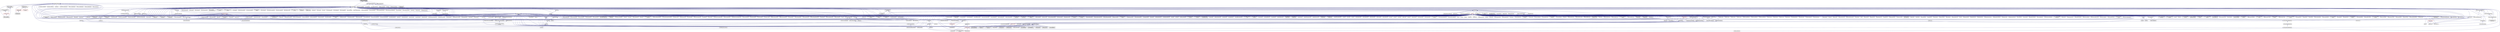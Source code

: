 digraph "destroy_component.hpp"
{
  edge [fontname="Helvetica",fontsize="10",labelfontname="Helvetica",labelfontsize="10"];
  node [fontname="Helvetica",fontsize="10",shape=record];
  Node259 [label="destroy_component.hpp",height=0.2,width=0.4,color="black", fillcolor="grey75", style="filled", fontcolor="black"];
  Node259 -> Node260 [dir="back",color="midnightblue",fontsize="10",style="solid",fontname="Helvetica"];
  Node260 [label="components.hpp",height=0.2,width=0.4,color="black", fillcolor="white", style="filled",URL="$d2/d8d/components_8hpp.html"];
  Node260 -> Node261 [dir="back",color="midnightblue",fontsize="10",style="solid",fontname="Helvetica"];
  Node261 [label="accumulator.hpp",height=0.2,width=0.4,color="black", fillcolor="white", style="filled",URL="$d4/d9d/server_2accumulator_8hpp.html"];
  Node261 -> Node262 [dir="back",color="midnightblue",fontsize="10",style="solid",fontname="Helvetica"];
  Node262 [label="accumulator.cpp",height=0.2,width=0.4,color="black", fillcolor="white", style="filled",URL="$d1/d81/accumulator_8cpp.html"];
  Node261 -> Node263 [dir="back",color="midnightblue",fontsize="10",style="solid",fontname="Helvetica"];
  Node263 [label="accumulator.hpp",height=0.2,width=0.4,color="black", fillcolor="white", style="filled",URL="$d8/d5e/accumulator_8hpp.html"];
  Node263 -> Node264 [dir="back",color="midnightblue",fontsize="10",style="solid",fontname="Helvetica"];
  Node264 [label="accumulator_client.cpp",height=0.2,width=0.4,color="black", fillcolor="white", style="filled",URL="$d7/dd0/accumulator__client_8cpp.html"];
  Node260 -> Node263 [dir="back",color="midnightblue",fontsize="10",style="solid",fontname="Helvetica"];
  Node260 -> Node265 [dir="back",color="midnightblue",fontsize="10",style="solid",fontname="Helvetica"];
  Node265 [label="template_accumulator.hpp",height=0.2,width=0.4,color="black", fillcolor="white", style="filled",URL="$d0/d3f/server_2template__accumulator_8hpp.html"];
  Node265 -> Node266 [dir="back",color="midnightblue",fontsize="10",style="solid",fontname="Helvetica"];
  Node266 [label="template_accumulator.hpp",height=0.2,width=0.4,color="black", fillcolor="white", style="filled",URL="$dd/da9/template__accumulator_8hpp.html"];
  Node266 -> Node267 [dir="back",color="midnightblue",fontsize="10",style="solid",fontname="Helvetica"];
  Node267 [label="template_accumulator\l_client.cpp",height=0.2,width=0.4,color="black", fillcolor="white", style="filled",URL="$df/d93/template__accumulator__client_8cpp.html"];
  Node260 -> Node268 [dir="back",color="midnightblue",fontsize="10",style="solid",fontname="Helvetica"];
  Node268 [label="template_function_accumulator.hpp",height=0.2,width=0.4,color="black", fillcolor="white", style="filled",URL="$d7/da6/server_2template__function__accumulator_8hpp.html"];
  Node268 -> Node269 [dir="back",color="midnightblue",fontsize="10",style="solid",fontname="Helvetica"];
  Node269 [label="template_function_accumulator.cpp",height=0.2,width=0.4,color="black", fillcolor="white", style="filled",URL="$d5/d02/template__function__accumulator_8cpp.html"];
  Node268 -> Node270 [dir="back",color="midnightblue",fontsize="10",style="solid",fontname="Helvetica"];
  Node270 [label="template_function_accumulator.hpp",height=0.2,width=0.4,color="black", fillcolor="white", style="filled",URL="$d3/de9/template__function__accumulator_8hpp.html"];
  Node270 -> Node271 [dir="back",color="midnightblue",fontsize="10",style="solid",fontname="Helvetica"];
  Node271 [label="template_function_accumulator\l_client.cpp",height=0.2,width=0.4,color="black", fillcolor="white", style="filled",URL="$d0/dc6/template__function__accumulator__client_8cpp.html"];
  Node260 -> Node266 [dir="back",color="midnightblue",fontsize="10",style="solid",fontname="Helvetica"];
  Node260 -> Node269 [dir="back",color="midnightblue",fontsize="10",style="solid",fontname="Helvetica"];
  Node260 -> Node270 [dir="back",color="midnightblue",fontsize="10",style="solid",fontname="Helvetica"];
  Node260 -> Node272 [dir="back",color="midnightblue",fontsize="10",style="solid",fontname="Helvetica"];
  Node272 [label="allgather_module.cpp",height=0.2,width=0.4,color="black", fillcolor="white", style="filled",URL="$df/de4/allgather__module_8cpp.html"];
  Node260 -> Node273 [dir="back",color="midnightblue",fontsize="10",style="solid",fontname="Helvetica"];
  Node273 [label="allgather.hpp",height=0.2,width=0.4,color="black", fillcolor="white", style="filled",URL="$d4/d4a/allgather_8hpp.html"];
  Node273 -> Node272 [dir="back",color="midnightblue",fontsize="10",style="solid",fontname="Helvetica"];
  Node273 -> Node274 [dir="back",color="midnightblue",fontsize="10",style="solid",fontname="Helvetica"];
  Node274 [label="allgather.cpp",height=0.2,width=0.4,color="black", fillcolor="white", style="filled",URL="$d7/d06/allgather_8cpp.html"];
  Node273 -> Node275 [dir="back",color="midnightblue",fontsize="10",style="solid",fontname="Helvetica"];
  Node275 [label="ag_client.cpp",height=0.2,width=0.4,color="black", fillcolor="white", style="filled",URL="$d4/d5d/ag__client_8cpp.html"];
  Node260 -> Node276 [dir="back",color="midnightblue",fontsize="10",style="solid",fontname="Helvetica"];
  Node276 [label="allgather_and_gate.hpp",height=0.2,width=0.4,color="black", fillcolor="white", style="filled",URL="$d9/dbb/allgather__and__gate_8hpp.html"];
  Node276 -> Node272 [dir="back",color="midnightblue",fontsize="10",style="solid",fontname="Helvetica"];
  Node276 -> Node277 [dir="back",color="midnightblue",fontsize="10",style="solid",fontname="Helvetica"];
  Node277 [label="allgather_and_gate.cpp",height=0.2,width=0.4,color="black", fillcolor="white", style="filled",URL="$d1/d56/allgather__and__gate_8cpp.html"];
  Node276 -> Node275 [dir="back",color="midnightblue",fontsize="10",style="solid",fontname="Helvetica"];
  Node260 -> Node278 [dir="back",color="midnightblue",fontsize="10",style="solid",fontname="Helvetica"];
  Node278 [label="cancelable_action.cpp",height=0.2,width=0.4,color="black", fillcolor="white", style="filled",URL="$d5/d0c/cancelable__action_8cpp.html"];
  Node260 -> Node279 [dir="back",color="midnightblue",fontsize="10",style="solid",fontname="Helvetica"];
  Node279 [label="cancelable_action.hpp",height=0.2,width=0.4,color="black", fillcolor="white", style="filled",URL="$d5/d4d/server_2cancelable__action_8hpp.html"];
  Node279 -> Node278 [dir="back",color="midnightblue",fontsize="10",style="solid",fontname="Helvetica"];
  Node279 -> Node280 [dir="back",color="midnightblue",fontsize="10",style="solid",fontname="Helvetica"];
  Node280 [label="cancelable_action.hpp",height=0.2,width=0.4,color="black", fillcolor="white", style="filled",URL="$d0/da3/stubs_2cancelable__action_8hpp.html"];
  Node280 -> Node281 [dir="back",color="midnightblue",fontsize="10",style="solid",fontname="Helvetica"];
  Node281 [label="cancelable_action.hpp",height=0.2,width=0.4,color="black", fillcolor="white", style="filled",URL="$d6/d28/cancelable__action_8hpp.html"];
  Node281 -> Node282 [dir="back",color="midnightblue",fontsize="10",style="solid",fontname="Helvetica"];
  Node282 [label="cancelable_action_client.cpp",height=0.2,width=0.4,color="black", fillcolor="white", style="filled",URL="$d1/db8/cancelable__action__client_8cpp.html"];
  Node260 -> Node281 [dir="back",color="midnightblue",fontsize="10",style="solid",fontname="Helvetica"];
  Node260 -> Node283 [dir="back",color="midnightblue",fontsize="10",style="solid",fontname="Helvetica"];
  Node283 [label="hello_world_component.hpp",height=0.2,width=0.4,color="black", fillcolor="white", style="filled",URL="$df/df0/hello__world__component_8hpp.html"];
  Node283 -> Node284 [dir="back",color="midnightblue",fontsize="10",style="solid",fontname="Helvetica"];
  Node284 [label="hello_world_client.cpp",height=0.2,width=0.4,color="black", fillcolor="white", style="filled",URL="$d5/da6/hello__world__client_8cpp.html"];
  Node283 -> Node285 [dir="back",color="midnightblue",fontsize="10",style="solid",fontname="Helvetica"];
  Node285 [label="hello_world_component.cpp",height=0.2,width=0.4,color="black", fillcolor="white", style="filled",URL="$d8/daa/hello__world__component_8cpp.html"];
  Node260 -> Node286 [dir="back",color="midnightblue",fontsize="10",style="solid",fontname="Helvetica"];
  Node286 [label="row.hpp",height=0.2,width=0.4,color="black", fillcolor="white", style="filled",URL="$de/d74/server_2row_8hpp.html"];
  Node286 -> Node287 [dir="back",color="midnightblue",fontsize="10",style="solid",fontname="Helvetica"];
  Node287 [label="row.hpp",height=0.2,width=0.4,color="black", fillcolor="white", style="filled",URL="$dc/d69/row_8hpp.html"];
  Node287 -> Node288 [dir="back",color="midnightblue",fontsize="10",style="solid",fontname="Helvetica"];
  Node288 [label="grid.hpp",height=0.2,width=0.4,color="black", fillcolor="white", style="filled",URL="$dc/d8a/grid_8hpp.html"];
  Node288 -> Node289 [dir="back",color="midnightblue",fontsize="10",style="solid",fontname="Helvetica"];
  Node289 [label="jacobi.cpp",height=0.2,width=0.4,color="black", fillcolor="white", style="filled",URL="$d2/d27/jacobi_8cpp.html"];
  Node288 -> Node290 [dir="back",color="midnightblue",fontsize="10",style="solid",fontname="Helvetica"];
  Node290 [label="solver.hpp",height=0.2,width=0.4,color="black", fillcolor="white", style="filled",URL="$db/d9a/server_2solver_8hpp.html"];
  Node290 -> Node291 [dir="back",color="midnightblue",fontsize="10",style="solid",fontname="Helvetica"];
  Node291 [label="solver.hpp",height=0.2,width=0.4,color="black", fillcolor="white", style="filled",URL="$d2/d1c/solver_8hpp.html"];
  Node291 -> Node289 [dir="back",color="midnightblue",fontsize="10",style="solid",fontname="Helvetica"];
  Node290 -> Node292 [dir="back",color="midnightblue",fontsize="10",style="solid",fontname="Helvetica"];
  Node292 [label="solver.cpp",height=0.2,width=0.4,color="black", fillcolor="white", style="filled",URL="$d6/d94/solver_8cpp.html"];
  Node288 -> Node291 [dir="back",color="midnightblue",fontsize="10",style="solid",fontname="Helvetica"];
  Node288 -> Node293 [dir="back",color="midnightblue",fontsize="10",style="solid",fontname="Helvetica"];
  Node293 [label="grid.cpp",height=0.2,width=0.4,color="black", fillcolor="white", style="filled",URL="$d6/d1b/jacobi__component_2grid_8cpp.html"];
  Node287 -> Node294 [dir="back",color="midnightblue",fontsize="10",style="solid",fontname="Helvetica"];
  Node294 [label="stencil_iterator.hpp",height=0.2,width=0.4,color="black", fillcolor="white", style="filled",URL="$dc/d5c/server_2stencil__iterator_8hpp.html"];
  Node294 -> Node290 [dir="back",color="midnightblue",fontsize="10",style="solid",fontname="Helvetica"];
  Node294 -> Node295 [dir="back",color="midnightblue",fontsize="10",style="solid",fontname="Helvetica"];
  Node295 [label="stencil_iterator.cpp",height=0.2,width=0.4,color="black", fillcolor="white", style="filled",URL="$d6/de1/server_2stencil__iterator_8cpp.html"];
  Node294 -> Node296 [dir="back",color="midnightblue",fontsize="10",style="solid",fontname="Helvetica"];
  Node296 [label="stencil_iterator.cpp",height=0.2,width=0.4,color="black", fillcolor="white", style="filled",URL="$d7/d71/stencil__iterator_8cpp.html"];
  Node287 -> Node293 [dir="back",color="midnightblue",fontsize="10",style="solid",fontname="Helvetica"];
  Node286 -> Node297 [dir="back",color="midnightblue",fontsize="10",style="solid",fontname="Helvetica"];
  Node297 [label="row.cpp",height=0.2,width=0.4,color="black", fillcolor="white", style="filled",URL="$d3/d86/server_2row_8cpp.html"];
  Node260 -> Node294 [dir="back",color="midnightblue",fontsize="10",style="solid",fontname="Helvetica"];
  Node260 -> Node290 [dir="back",color="midnightblue",fontsize="10",style="solid",fontname="Helvetica"];
  Node260 -> Node298 [dir="back",color="midnightblue",fontsize="10",style="solid",fontname="Helvetica"];
  Node298 [label="jacobi_component.cpp",height=0.2,width=0.4,color="black", fillcolor="white", style="filled",URL="$d1/d25/jacobi__component_8cpp.html"];
  Node260 -> Node299 [dir="back",color="midnightblue",fontsize="10",style="solid",fontname="Helvetica"];
  Node299 [label="nqueen.hpp",height=0.2,width=0.4,color="black", fillcolor="white", style="filled",URL="$de/d58/server_2nqueen_8hpp.html"];
  Node299 -> Node300 [dir="back",color="midnightblue",fontsize="10",style="solid",fontname="Helvetica"];
  Node300 [label="nqueen.cpp",height=0.2,width=0.4,color="black", fillcolor="white", style="filled",URL="$db/dca/nqueen_8cpp.html"];
  Node299 -> Node301 [dir="back",color="midnightblue",fontsize="10",style="solid",fontname="Helvetica"];
  Node301 [label="nqueen.hpp",height=0.2,width=0.4,color="black", fillcolor="white", style="filled",URL="$da/dfd/stubs_2nqueen_8hpp.html"];
  Node301 -> Node302 [dir="back",color="midnightblue",fontsize="10",style="solid",fontname="Helvetica"];
  Node302 [label="nqueen.hpp",height=0.2,width=0.4,color="black", fillcolor="white", style="filled",URL="$d0/d07/nqueen_8hpp.html"];
  Node302 -> Node303 [dir="back",color="midnightblue",fontsize="10",style="solid",fontname="Helvetica"];
  Node303 [label="nqueen_client.cpp",height=0.2,width=0.4,color="black", fillcolor="white", style="filled",URL="$d3/d5e/nqueen__client_8cpp.html"];
  Node260 -> Node304 [dir="back",color="midnightblue",fontsize="10",style="solid",fontname="Helvetica"];
  Node304 [label="sine.cpp",height=0.2,width=0.4,color="black", fillcolor="white", style="filled",URL="$d3/d0d/server_2sine_8cpp.html"];
  Node260 -> Node305 [dir="back",color="midnightblue",fontsize="10",style="solid",fontname="Helvetica"];
  Node305 [label="component_ctors.cpp",height=0.2,width=0.4,color="black", fillcolor="white", style="filled",URL="$d3/d2a/component__ctors_8cpp.html"];
  Node260 -> Node306 [dir="back",color="midnightblue",fontsize="10",style="solid",fontname="Helvetica"];
  Node306 [label="component_in_executable.cpp",height=0.2,width=0.4,color="black", fillcolor="white", style="filled",URL="$d8/d4b/component__in__executable_8cpp.html"];
  Node260 -> Node307 [dir="back",color="midnightblue",fontsize="10",style="solid",fontname="Helvetica"];
  Node307 [label="component_inheritance.cpp",height=0.2,width=0.4,color="black", fillcolor="white", style="filled",URL="$d8/d55/component__inheritance_8cpp.html"];
  Node260 -> Node308 [dir="back",color="midnightblue",fontsize="10",style="solid",fontname="Helvetica"];
  Node308 [label="component_with_executor.cpp",height=0.2,width=0.4,color="black", fillcolor="white", style="filled",URL="$d4/d20/component__with__executor_8cpp.html"];
  Node260 -> Node309 [dir="back",color="midnightblue",fontsize="10",style="solid",fontname="Helvetica"];
  Node309 [label="factorial.cpp",height=0.2,width=0.4,color="black", fillcolor="white", style="filled",URL="$d9/d00/factorial_8cpp.html"];
  Node260 -> Node310 [dir="back",color="midnightblue",fontsize="10",style="solid",fontname="Helvetica"];
  Node310 [label="hello_world.cpp",height=0.2,width=0.4,color="black", fillcolor="white", style="filled",URL="$d0/d67/hello__world_8cpp.html"];
  Node260 -> Node311 [dir="back",color="midnightblue",fontsize="10",style="solid",fontname="Helvetica"];
  Node311 [label="latch_local.cpp",height=0.2,width=0.4,color="black", fillcolor="white", style="filled",URL="$dd/dd3/latch__local_8cpp.html"];
  Node260 -> Node312 [dir="back",color="midnightblue",fontsize="10",style="solid",fontname="Helvetica"];
  Node312 [label="latch_remote.cpp",height=0.2,width=0.4,color="black", fillcolor="white", style="filled",URL="$df/d59/latch__remote_8cpp.html"];
  Node260 -> Node313 [dir="back",color="midnightblue",fontsize="10",style="solid",fontname="Helvetica"];
  Node313 [label="pingpong.cpp",height=0.2,width=0.4,color="black", fillcolor="white", style="filled",URL="$dd/d4d/pingpong_8cpp.html"];
  Node260 -> Node314 [dir="back",color="midnightblue",fontsize="10",style="solid",fontname="Helvetica"];
  Node314 [label="random_mem_access.hpp",height=0.2,width=0.4,color="black", fillcolor="white", style="filled",URL="$d0/d19/server_2random__mem__access_8hpp.html"];
  Node314 -> Node315 [dir="back",color="midnightblue",fontsize="10",style="solid",fontname="Helvetica"];
  Node315 [label="random_mem_access.cpp",height=0.2,width=0.4,color="black", fillcolor="white", style="filled",URL="$d1/d51/random__mem__access_8cpp.html"];
  Node314 -> Node316 [dir="back",color="midnightblue",fontsize="10",style="solid",fontname="Helvetica"];
  Node316 [label="random_mem_access.hpp",height=0.2,width=0.4,color="black", fillcolor="white", style="filled",URL="$d3/d32/stubs_2random__mem__access_8hpp.html"];
  Node316 -> Node317 [dir="back",color="midnightblue",fontsize="10",style="solid",fontname="Helvetica"];
  Node317 [label="random_mem_access.hpp",height=0.2,width=0.4,color="black", fillcolor="white", style="filled",URL="$db/de8/random__mem__access_8hpp.html"];
  Node317 -> Node318 [dir="back",color="midnightblue",fontsize="10",style="solid",fontname="Helvetica"];
  Node318 [label="random_mem_access_client.cpp",height=0.2,width=0.4,color="black", fillcolor="white", style="filled",URL="$df/d1b/random__mem__access__client_8cpp.html"];
  Node260 -> Node319 [dir="back",color="midnightblue",fontsize="10",style="solid",fontname="Helvetica"];
  Node319 [label="sheneos_compare.cpp",height=0.2,width=0.4,color="black", fillcolor="white", style="filled",URL="$dc/d11/sheneos__compare_8cpp.html"];
  Node260 -> Node320 [dir="back",color="midnightblue",fontsize="10",style="solid",fontname="Helvetica"];
  Node320 [label="throttle.hpp",height=0.2,width=0.4,color="black", fillcolor="white", style="filled",URL="$db/dc9/server_2throttle_8hpp.html"];
  Node320 -> Node321 [dir="back",color="midnightblue",fontsize="10",style="solid",fontname="Helvetica"];
  Node321 [label="throttle.cpp",height=0.2,width=0.4,color="black", fillcolor="white", style="filled",URL="$de/d56/server_2throttle_8cpp.html"];
  Node320 -> Node322 [dir="back",color="midnightblue",fontsize="10",style="solid",fontname="Helvetica"];
  Node322 [label="throttle.hpp",height=0.2,width=0.4,color="black", fillcolor="white", style="filled",URL="$d5/dec/stubs_2throttle_8hpp.html"];
  Node322 -> Node323 [dir="back",color="midnightblue",fontsize="10",style="solid",fontname="Helvetica"];
  Node323 [label="throttle.hpp",height=0.2,width=0.4,color="black", fillcolor="white", style="filled",URL="$d2/d2e/throttle_8hpp.html"];
  Node323 -> Node324 [dir="back",color="midnightblue",fontsize="10",style="solid",fontname="Helvetica"];
  Node324 [label="throttle.cpp",height=0.2,width=0.4,color="black", fillcolor="white", style="filled",URL="$db/d02/throttle_8cpp.html"];
  Node323 -> Node325 [dir="back",color="midnightblue",fontsize="10",style="solid",fontname="Helvetica"];
  Node325 [label="throttle_client.cpp",height=0.2,width=0.4,color="black", fillcolor="white", style="filled",URL="$d0/db7/throttle__client_8cpp.html"];
  Node260 -> Node325 [dir="back",color="midnightblue",fontsize="10",style="solid",fontname="Helvetica"];
  Node260 -> Node326 [dir="back",color="midnightblue",fontsize="10",style="solid",fontname="Helvetica"];
  Node326 [label="simple_central_tuplespace.hpp",height=0.2,width=0.4,color="black", fillcolor="white", style="filled",URL="$db/d69/server_2simple__central__tuplespace_8hpp.html"];
  Node326 -> Node327 [dir="back",color="midnightblue",fontsize="10",style="solid",fontname="Helvetica"];
  Node327 [label="simple_central_tuplespace.cpp",height=0.2,width=0.4,color="black", fillcolor="white", style="filled",URL="$d3/dec/simple__central__tuplespace_8cpp.html"];
  Node326 -> Node328 [dir="back",color="midnightblue",fontsize="10",style="solid",fontname="Helvetica"];
  Node328 [label="simple_central_tuplespace.hpp",height=0.2,width=0.4,color="black", fillcolor="white", style="filled",URL="$d0/d4b/stubs_2simple__central__tuplespace_8hpp.html"];
  Node328 -> Node329 [dir="back",color="midnightblue",fontsize="10",style="solid",fontname="Helvetica"];
  Node329 [label="simple_central_tuplespace.hpp",height=0.2,width=0.4,color="black", fillcolor="white", style="filled",URL="$d5/ddd/simple__central__tuplespace_8hpp.html"];
  Node329 -> Node330 [dir="back",color="midnightblue",fontsize="10",style="solid",fontname="Helvetica"];
  Node330 [label="simple_central_tuplespace\l_client.cpp",height=0.2,width=0.4,color="black", fillcolor="white", style="filled",URL="$d1/d7b/simple__central__tuplespace__client_8cpp.html"];
  Node260 -> Node331 [dir="back",color="midnightblue",fontsize="10",style="solid",fontname="Helvetica"];
  Node331 [label="tuples_warehouse.hpp",height=0.2,width=0.4,color="black", fillcolor="white", style="filled",URL="$da/de6/tuples__warehouse_8hpp.html"];
  Node331 -> Node326 [dir="back",color="midnightblue",fontsize="10",style="solid",fontname="Helvetica"];
  Node260 -> Node329 [dir="back",color="midnightblue",fontsize="10",style="solid",fontname="Helvetica"];
  Node260 -> Node332 [dir="back",color="midnightblue",fontsize="10",style="solid",fontname="Helvetica"];
  Node332 [label="iostreams.hpp",height=0.2,width=0.4,color="black", fillcolor="white", style="filled",URL="$de/d22/iostreams_8hpp.html"];
  Node332 -> Node274 [dir="back",color="midnightblue",fontsize="10",style="solid",fontname="Helvetica"];
  Node332 -> Node277 [dir="back",color="midnightblue",fontsize="10",style="solid",fontname="Helvetica"];
  Node332 -> Node333 [dir="back",color="midnightblue",fontsize="10",style="solid",fontname="Helvetica"];
  Node333 [label="async_io_action.cpp",height=0.2,width=0.4,color="black", fillcolor="white", style="filled",URL="$d3/df5/async__io__action_8cpp.html"];
  Node332 -> Node334 [dir="back",color="midnightblue",fontsize="10",style="solid",fontname="Helvetica"];
  Node334 [label="async_io_external.cpp",height=0.2,width=0.4,color="black", fillcolor="white", style="filled",URL="$da/d9a/async__io__external_8cpp.html"];
  Node332 -> Node335 [dir="back",color="midnightblue",fontsize="10",style="solid",fontname="Helvetica"];
  Node335 [label="async_io_low_level.cpp",height=0.2,width=0.4,color="black", fillcolor="white", style="filled",URL="$dc/d10/async__io__low__level_8cpp.html"];
  Node332 -> Node336 [dir="back",color="midnightblue",fontsize="10",style="solid",fontname="Helvetica"];
  Node336 [label="async_io_simple.cpp",height=0.2,width=0.4,color="black", fillcolor="white", style="filled",URL="$da/db7/async__io__simple_8cpp.html"];
  Node332 -> Node337 [dir="back",color="midnightblue",fontsize="10",style="solid",fontname="Helvetica"];
  Node337 [label="os_thread_num.cpp",height=0.2,width=0.4,color="black", fillcolor="white", style="filled",URL="$d2/dfb/os__thread__num_8cpp.html"];
  Node332 -> Node338 [dir="back",color="midnightblue",fontsize="10",style="solid",fontname="Helvetica"];
  Node338 [label="rnd_future_reduce.cpp",height=0.2,width=0.4,color="black", fillcolor="white", style="filled",URL="$d1/db5/rnd__future__reduce_8cpp.html"];
  Node332 -> Node339 [dir="back",color="midnightblue",fontsize="10",style="solid",fontname="Helvetica"];
  Node339 [label="heartbeat_console.cpp",height=0.2,width=0.4,color="black", fillcolor="white", style="filled",URL="$da/de8/heartbeat__console_8cpp.html"];
  Node332 -> Node285 [dir="back",color="midnightblue",fontsize="10",style="solid",fontname="Helvetica"];
  Node332 -> Node289 [dir="back",color="midnightblue",fontsize="10",style="solid",fontname="Helvetica"];
  Node332 -> Node294 [dir="back",color="midnightblue",fontsize="10",style="solid",fontname="Helvetica"];
  Node332 -> Node293 [dir="back",color="midnightblue",fontsize="10",style="solid",fontname="Helvetica"];
  Node332 -> Node340 [dir="back",color="midnightblue",fontsize="10",style="solid",fontname="Helvetica"];
  Node340 [label="access_counter_set.cpp",height=0.2,width=0.4,color="black", fillcolor="white", style="filled",URL="$dc/d52/access__counter__set_8cpp.html"];
  Node332 -> Node341 [dir="back",color="midnightblue",fontsize="10",style="solid",fontname="Helvetica"];
  Node341 [label="1d_wave_equation.cpp",height=0.2,width=0.4,color="black", fillcolor="white", style="filled",URL="$da/dab/1d__wave__equation_8cpp.html"];
  Node332 -> Node342 [dir="back",color="midnightblue",fontsize="10",style="solid",fontname="Helvetica"];
  Node342 [label="allow_unknown_options.cpp",height=0.2,width=0.4,color="black", fillcolor="white", style="filled",URL="$d9/dc9/allow__unknown__options_8cpp.html"];
  Node332 -> Node343 [dir="back",color="midnightblue",fontsize="10",style="solid",fontname="Helvetica"];
  Node343 [label="command_line_handling.cpp",height=0.2,width=0.4,color="black", fillcolor="white", style="filled",URL="$d4/d05/examples_2quickstart_2command__line__handling_8cpp.html"];
  Node332 -> Node305 [dir="back",color="midnightblue",fontsize="10",style="solid",fontname="Helvetica"];
  Node332 -> Node306 [dir="back",color="midnightblue",fontsize="10",style="solid",fontname="Helvetica"];
  Node332 -> Node307 [dir="back",color="midnightblue",fontsize="10",style="solid",fontname="Helvetica"];
  Node332 -> Node308 [dir="back",color="midnightblue",fontsize="10",style="solid",fontname="Helvetica"];
  Node332 -> Node344 [dir="back",color="midnightblue",fontsize="10",style="solid",fontname="Helvetica"];
  Node344 [label="customize_async.cpp",height=0.2,width=0.4,color="black", fillcolor="white", style="filled",URL="$d0/d82/customize__async_8cpp.html"];
  Node332 -> Node345 [dir="back",color="midnightblue",fontsize="10",style="solid",fontname="Helvetica"];
  Node345 [label="enumerate_threads.cpp",height=0.2,width=0.4,color="black", fillcolor="white", style="filled",URL="$d3/dd4/enumerate__threads_8cpp.html"];
  Node332 -> Node346 [dir="back",color="midnightblue",fontsize="10",style="solid",fontname="Helvetica"];
  Node346 [label="error_handling.cpp",height=0.2,width=0.4,color="black", fillcolor="white", style="filled",URL="$d9/d96/error__handling_8cpp.html"];
  Node332 -> Node347 [dir="back",color="midnightblue",fontsize="10",style="solid",fontname="Helvetica"];
  Node347 [label="event_synchronization.cpp",height=0.2,width=0.4,color="black", fillcolor="white", style="filled",URL="$d0/d35/event__synchronization_8cpp.html"];
  Node332 -> Node348 [dir="back",color="midnightblue",fontsize="10",style="solid",fontname="Helvetica"];
  Node348 [label="fractals.cpp",height=0.2,width=0.4,color="black", fillcolor="white", style="filled",URL="$d8/d58/fractals_8cpp.html"];
  Node332 -> Node349 [dir="back",color="midnightblue",fontsize="10",style="solid",fontname="Helvetica"];
  Node349 [label="fractals_executor.cpp",height=0.2,width=0.4,color="black", fillcolor="white", style="filled",URL="$d9/da9/fractals__executor_8cpp.html"];
  Node332 -> Node310 [dir="back",color="midnightblue",fontsize="10",style="solid",fontname="Helvetica"];
  Node332 -> Node350 [dir="back",color="midnightblue",fontsize="10",style="solid",fontname="Helvetica"];
  Node350 [label="interval_timer.cpp",height=0.2,width=0.4,color="black", fillcolor="white", style="filled",URL="$de/df1/examples_2quickstart_2interval__timer_8cpp.html"];
  Node332 -> Node351 [dir="back",color="midnightblue",fontsize="10",style="solid",fontname="Helvetica"];
  Node351 [label="local_channel.cpp",height=0.2,width=0.4,color="black", fillcolor="white", style="filled",URL="$d0/d3e/local__channel_8cpp.html"];
  Node332 -> Node313 [dir="back",color="midnightblue",fontsize="10",style="solid",fontname="Helvetica"];
  Node332 -> Node352 [dir="back",color="midnightblue",fontsize="10",style="solid",fontname="Helvetica"];
  Node352 [label="shared_mutex.cpp",height=0.2,width=0.4,color="black", fillcolor="white", style="filled",URL="$da/d0b/shared__mutex_8cpp.html"];
  Node332 -> Node353 [dir="back",color="midnightblue",fontsize="10",style="solid",fontname="Helvetica"];
  Node353 [label="sierpinski.cpp",height=0.2,width=0.4,color="black", fillcolor="white", style="filled",URL="$d3/d7e/sierpinski_8cpp.html"];
  Node332 -> Node354 [dir="back",color="midnightblue",fontsize="10",style="solid",fontname="Helvetica"];
  Node354 [label="simple_future_continuation.cpp",height=0.2,width=0.4,color="black", fillcolor="white", style="filled",URL="$d8/d3c/simple__future__continuation_8cpp.html"];
  Node332 -> Node355 [dir="back",color="midnightblue",fontsize="10",style="solid",fontname="Helvetica"];
  Node355 [label="simplest_hello_world.cpp",height=0.2,width=0.4,color="black", fillcolor="white", style="filled",URL="$d7/ddc/simplest__hello__world_8cpp.html"];
  Node332 -> Node356 [dir="back",color="midnightblue",fontsize="10",style="solid",fontname="Helvetica"];
  Node356 [label="sort_by_key_demo.cpp",height=0.2,width=0.4,color="black", fillcolor="white", style="filled",URL="$da/d20/sort__by__key__demo_8cpp.html"];
  Node332 -> Node357 [dir="back",color="midnightblue",fontsize="10",style="solid",fontname="Helvetica"];
  Node357 [label="timed_futures.cpp",height=0.2,width=0.4,color="black", fillcolor="white", style="filled",URL="$d6/d8d/timed__futures_8cpp.html"];
  Node332 -> Node358 [dir="back",color="midnightblue",fontsize="10",style="solid",fontname="Helvetica"];
  Node358 [label="vector_counting_dotproduct.cpp",height=0.2,width=0.4,color="black", fillcolor="white", style="filled",URL="$df/de9/vector__counting__dotproduct_8cpp.html"];
  Node332 -> Node359 [dir="back",color="midnightblue",fontsize="10",style="solid",fontname="Helvetica"];
  Node359 [label="vector_zip_dotproduct.cpp",height=0.2,width=0.4,color="black", fillcolor="white", style="filled",URL="$dc/d18/vector__zip__dotproduct_8cpp.html"];
  Node332 -> Node360 [dir="back",color="midnightblue",fontsize="10",style="solid",fontname="Helvetica"];
  Node360 [label="oversubscribing_resource\l_partitioner.cpp",height=0.2,width=0.4,color="black", fillcolor="white", style="filled",URL="$dd/dee/oversubscribing__resource__partitioner_8cpp.html"];
  Node332 -> Node361 [dir="back",color="midnightblue",fontsize="10",style="solid",fontname="Helvetica"];
  Node361 [label="simple_resource_partitioner.cpp",height=0.2,width=0.4,color="black", fillcolor="white", style="filled",URL="$d5/df9/simple__resource__partitioner_8cpp.html"];
  Node332 -> Node362 [dir="back",color="midnightblue",fontsize="10",style="solid",fontname="Helvetica"];
  Node362 [label="thread_aware_timer.cpp",height=0.2,width=0.4,color="black", fillcolor="white", style="filled",URL="$df/d11/examples_2thread__aware__timer_2thread__aware__timer_8cpp.html"];
  Node332 -> Node330 [dir="back",color="midnightblue",fontsize="10",style="solid",fontname="Helvetica"];
  Node332 -> Node363 [dir="back",color="midnightblue",fontsize="10",style="solid",fontname="Helvetica"];
  Node363 [label="foreach_scaling.cpp",height=0.2,width=0.4,color="black", fillcolor="white", style="filled",URL="$d4/d94/foreach__scaling_8cpp.html"];
  Node332 -> Node364 [dir="back",color="midnightblue",fontsize="10",style="solid",fontname="Helvetica"];
  Node364 [label="future_overhead.cpp",height=0.2,width=0.4,color="black", fillcolor="white", style="filled",URL="$d3/d79/future__overhead_8cpp.html"];
  Node332 -> Node365 [dir="back",color="midnightblue",fontsize="10",style="solid",fontname="Helvetica"];
  Node365 [label="hpx_heterogeneous_timed\l_task_spawn.cpp",height=0.2,width=0.4,color="black", fillcolor="white", style="filled",URL="$dd/d27/hpx__heterogeneous__timed__task__spawn_8cpp.html"];
  Node332 -> Node366 [dir="back",color="midnightblue",fontsize="10",style="solid",fontname="Helvetica"];
  Node366 [label="hpx_homogeneous_timed\l_task_spawn_executors.cpp",height=0.2,width=0.4,color="black", fillcolor="white", style="filled",URL="$d1/d3b/hpx__homogeneous__timed__task__spawn__executors_8cpp.html"];
  Node332 -> Node367 [dir="back",color="midnightblue",fontsize="10",style="solid",fontname="Helvetica"];
  Node367 [label="parent_vs_child_stealing.cpp",height=0.2,width=0.4,color="black", fillcolor="white", style="filled",URL="$d2/d07/parent__vs__child__stealing_8cpp.html"];
  Node332 -> Node368 [dir="back",color="midnightblue",fontsize="10",style="solid",fontname="Helvetica"];
  Node368 [label="partitioned_vector\l_foreach.cpp",height=0.2,width=0.4,color="black", fillcolor="white", style="filled",URL="$df/d5f/partitioned__vector__foreach_8cpp.html"];
  Node332 -> Node369 [dir="back",color="midnightblue",fontsize="10",style="solid",fontname="Helvetica"];
  Node369 [label="serialization_overhead.cpp",height=0.2,width=0.4,color="black", fillcolor="white", style="filled",URL="$d3/df8/serialization__overhead_8cpp.html"];
  Node332 -> Node370 [dir="back",color="midnightblue",fontsize="10",style="solid",fontname="Helvetica"];
  Node370 [label="sizeof.cpp",height=0.2,width=0.4,color="black", fillcolor="white", style="filled",URL="$d3/d0f/sizeof_8cpp.html"];
  Node332 -> Node371 [dir="back",color="midnightblue",fontsize="10",style="solid",fontname="Helvetica"];
  Node371 [label="skynet.cpp",height=0.2,width=0.4,color="black", fillcolor="white", style="filled",URL="$d0/dc3/skynet_8cpp.html"];
  Node332 -> Node372 [dir="back",color="midnightblue",fontsize="10",style="solid",fontname="Helvetica"];
  Node372 [label="spinlock_overhead1.cpp",height=0.2,width=0.4,color="black", fillcolor="white", style="filled",URL="$d0/d32/spinlock__overhead1_8cpp.html"];
  Node332 -> Node373 [dir="back",color="midnightblue",fontsize="10",style="solid",fontname="Helvetica"];
  Node373 [label="spinlock_overhead2.cpp",height=0.2,width=0.4,color="black", fillcolor="white", style="filled",URL="$de/d55/spinlock__overhead2_8cpp.html"];
  Node332 -> Node374 [dir="back",color="midnightblue",fontsize="10",style="solid",fontname="Helvetica"];
  Node374 [label="stencil3_iterators.cpp",height=0.2,width=0.4,color="black", fillcolor="white", style="filled",URL="$db/d9e/stencil3__iterators_8cpp.html"];
  Node332 -> Node375 [dir="back",color="midnightblue",fontsize="10",style="solid",fontname="Helvetica"];
  Node375 [label="stream.cpp",height=0.2,width=0.4,color="black", fillcolor="white", style="filled",URL="$da/d5f/stream_8cpp.html"];
  Node332 -> Node376 [dir="back",color="midnightblue",fontsize="10",style="solid",fontname="Helvetica"];
  Node376 [label="transform_reduce_binary\l_scaling.cpp",height=0.2,width=0.4,color="black", fillcolor="white", style="filled",URL="$d1/dae/transform__reduce__binary__scaling_8cpp.html"];
  Node332 -> Node377 [dir="back",color="midnightblue",fontsize="10",style="solid",fontname="Helvetica"];
  Node377 [label="transform_reduce_scaling.cpp",height=0.2,width=0.4,color="black", fillcolor="white", style="filled",URL="$db/d2a/transform__reduce__scaling_8cpp.html"];
  Node332 -> Node378 [dir="back",color="midnightblue",fontsize="10",style="solid",fontname="Helvetica"];
  Node378 [label="wait_all_timings.cpp",height=0.2,width=0.4,color="black", fillcolor="white", style="filled",URL="$d5/da1/wait__all__timings_8cpp.html"];
  Node332 -> Node379 [dir="back",color="midnightblue",fontsize="10",style="solid",fontname="Helvetica"];
  Node379 [label="minmax_element_performance.cpp",height=0.2,width=0.4,color="black", fillcolor="white", style="filled",URL="$d9/d93/minmax__element__performance_8cpp.html"];
  Node332 -> Node380 [dir="back",color="midnightblue",fontsize="10",style="solid",fontname="Helvetica"];
  Node380 [label="osu_bcast.cpp",height=0.2,width=0.4,color="black", fillcolor="white", style="filled",URL="$d3/dca/osu__bcast_8cpp.html"];
  Node332 -> Node381 [dir="back",color="midnightblue",fontsize="10",style="solid",fontname="Helvetica"];
  Node381 [label="osu_bibw.cpp",height=0.2,width=0.4,color="black", fillcolor="white", style="filled",URL="$d2/d04/osu__bibw_8cpp.html"];
  Node332 -> Node382 [dir="back",color="midnightblue",fontsize="10",style="solid",fontname="Helvetica"];
  Node382 [label="osu_bw.cpp",height=0.2,width=0.4,color="black", fillcolor="white", style="filled",URL="$d4/d20/osu__bw_8cpp.html"];
  Node332 -> Node383 [dir="back",color="midnightblue",fontsize="10",style="solid",fontname="Helvetica"];
  Node383 [label="osu_latency.cpp",height=0.2,width=0.4,color="black", fillcolor="white", style="filled",URL="$df/d58/osu__latency_8cpp.html"];
  Node332 -> Node384 [dir="back",color="midnightblue",fontsize="10",style="solid",fontname="Helvetica"];
  Node384 [label="osu_multi_lat.cpp",height=0.2,width=0.4,color="black", fillcolor="white", style="filled",URL="$d7/d91/osu__multi__lat_8cpp.html"];
  Node332 -> Node385 [dir="back",color="midnightblue",fontsize="10",style="solid",fontname="Helvetica"];
  Node385 [label="osu_scatter.cpp",height=0.2,width=0.4,color="black", fillcolor="white", style="filled",URL="$d4/d4c/osu__scatter_8cpp.html"];
  Node332 -> Node386 [dir="back",color="midnightblue",fontsize="10",style="solid",fontname="Helvetica"];
  Node386 [label="pingpong_performance.cpp",height=0.2,width=0.4,color="black", fillcolor="white", style="filled",URL="$de/d03/pingpong__performance_8cpp.html"];
  Node332 -> Node387 [dir="back",color="midnightblue",fontsize="10",style="solid",fontname="Helvetica"];
  Node387 [label="plain_action_1330.cpp",height=0.2,width=0.4,color="black", fillcolor="white", style="filled",URL="$d4/def/plain__action__1330_8cpp.html"];
  Node332 -> Node388 [dir="back",color="midnightblue",fontsize="10",style="solid",fontname="Helvetica"];
  Node388 [label="client_1950.cpp",height=0.2,width=0.4,color="black", fillcolor="white", style="filled",URL="$d0/d79/client__1950_8cpp.html"];
  Node332 -> Node389 [dir="back",color="midnightblue",fontsize="10",style="solid",fontname="Helvetica"];
  Node389 [label="lost_output_2236.cpp",height=0.2,width=0.4,color="black", fillcolor="white", style="filled",URL="$db/dd0/lost__output__2236_8cpp.html"];
  Node332 -> Node390 [dir="back",color="midnightblue",fontsize="10",style="solid",fontname="Helvetica"];
  Node390 [label="no_output_1173.cpp",height=0.2,width=0.4,color="black", fillcolor="white", style="filled",URL="$de/d67/no__output__1173_8cpp.html"];
  Node332 -> Node391 [dir="back",color="midnightblue",fontsize="10",style="solid",fontname="Helvetica"];
  Node391 [label="dataflow_future_swap.cpp",height=0.2,width=0.4,color="black", fillcolor="white", style="filled",URL="$dc/d8c/dataflow__future__swap_8cpp.html"];
  Node332 -> Node392 [dir="back",color="midnightblue",fontsize="10",style="solid",fontname="Helvetica"];
  Node392 [label="dataflow_future_swap2.cpp",height=0.2,width=0.4,color="black", fillcolor="white", style="filled",URL="$d1/db3/dataflow__future__swap2_8cpp.html"];
  Node332 -> Node393 [dir="back",color="midnightblue",fontsize="10",style="solid",fontname="Helvetica"];
  Node393 [label="promise_1620.cpp",height=0.2,width=0.4,color="black", fillcolor="white", style="filled",URL="$d2/d67/promise__1620_8cpp.html"];
  Node332 -> Node394 [dir="back",color="midnightblue",fontsize="10",style="solid",fontname="Helvetica"];
  Node394 [label="wait_all_hang_1946.cpp",height=0.2,width=0.4,color="black", fillcolor="white", style="filled",URL="$d5/d69/wait__all__hang__1946_8cpp.html"];
  Node332 -> Node395 [dir="back",color="midnightblue",fontsize="10",style="solid",fontname="Helvetica"];
  Node395 [label="function_argument.cpp",height=0.2,width=0.4,color="black", fillcolor="white", style="filled",URL="$db/da3/function__argument_8cpp.html"];
  Node332 -> Node396 [dir="back",color="midnightblue",fontsize="10",style="solid",fontname="Helvetica"];
  Node396 [label="function_serialization\l_728.cpp",height=0.2,width=0.4,color="black", fillcolor="white", style="filled",URL="$d8/db1/function__serialization__728_8cpp.html"];
  Node332 -> Node397 [dir="back",color="midnightblue",fontsize="10",style="solid",fontname="Helvetica"];
  Node397 [label="managed_refcnt_checker.cpp",height=0.2,width=0.4,color="black", fillcolor="white", style="filled",URL="$d7/d11/server_2managed__refcnt__checker_8cpp.html"];
  Node332 -> Node398 [dir="back",color="midnightblue",fontsize="10",style="solid",fontname="Helvetica"];
  Node398 [label="simple_refcnt_checker.cpp",height=0.2,width=0.4,color="black", fillcolor="white", style="filled",URL="$d7/d14/server_2simple__refcnt__checker_8cpp.html"];
  Node332 -> Node399 [dir="back",color="midnightblue",fontsize="10",style="solid",fontname="Helvetica"];
  Node399 [label="credit_exhaustion.cpp",height=0.2,width=0.4,color="black", fillcolor="white", style="filled",URL="$d6/d80/credit__exhaustion_8cpp.html"];
  Node332 -> Node400 [dir="back",color="midnightblue",fontsize="10",style="solid",fontname="Helvetica"];
  Node400 [label="local_address_rebind.cpp",height=0.2,width=0.4,color="black", fillcolor="white", style="filled",URL="$d1/d4f/local__address__rebind_8cpp.html"];
  Node332 -> Node401 [dir="back",color="midnightblue",fontsize="10",style="solid",fontname="Helvetica"];
  Node401 [label="local_embedded_ref\l_to_local_object.cpp",height=0.2,width=0.4,color="black", fillcolor="white", style="filled",URL="$d6/d54/local__embedded__ref__to__local__object_8cpp.html"];
  Node332 -> Node402 [dir="back",color="midnightblue",fontsize="10",style="solid",fontname="Helvetica"];
  Node402 [label="local_embedded_ref\l_to_remote_object.cpp",height=0.2,width=0.4,color="black", fillcolor="white", style="filled",URL="$d6/d34/local__embedded__ref__to__remote__object_8cpp.html"];
  Node332 -> Node403 [dir="back",color="midnightblue",fontsize="10",style="solid",fontname="Helvetica"];
  Node403 [label="refcnted_symbol_to\l_local_object.cpp",height=0.2,width=0.4,color="black", fillcolor="white", style="filled",URL="$d9/deb/refcnted__symbol__to__local__object_8cpp.html"];
  Node332 -> Node404 [dir="back",color="midnightblue",fontsize="10",style="solid",fontname="Helvetica"];
  Node404 [label="refcnted_symbol_to\l_remote_object.cpp",height=0.2,width=0.4,color="black", fillcolor="white", style="filled",URL="$dd/d20/refcnted__symbol__to__remote__object_8cpp.html"];
  Node332 -> Node405 [dir="back",color="midnightblue",fontsize="10",style="solid",fontname="Helvetica"];
  Node405 [label="remote_embedded_ref\l_to_local_object.cpp",height=0.2,width=0.4,color="black", fillcolor="white", style="filled",URL="$d4/ded/remote__embedded__ref__to__local__object_8cpp.html"];
  Node332 -> Node406 [dir="back",color="midnightblue",fontsize="10",style="solid",fontname="Helvetica"];
  Node406 [label="remote_embedded_ref\l_to_remote_object.cpp",height=0.2,width=0.4,color="black", fillcolor="white", style="filled",URL="$dc/dca/remote__embedded__ref__to__remote__object_8cpp.html"];
  Node332 -> Node407 [dir="back",color="midnightblue",fontsize="10",style="solid",fontname="Helvetica"];
  Node407 [label="scoped_ref_to_local\l_object.cpp",height=0.2,width=0.4,color="black", fillcolor="white", style="filled",URL="$d6/da4/scoped__ref__to__local__object_8cpp.html"];
  Node332 -> Node408 [dir="back",color="midnightblue",fontsize="10",style="solid",fontname="Helvetica"];
  Node408 [label="scoped_ref_to_remote\l_object.cpp",height=0.2,width=0.4,color="black", fillcolor="white", style="filled",URL="$de/d85/scoped__ref__to__remote__object_8cpp.html"];
  Node332 -> Node409 [dir="back",color="midnightblue",fontsize="10",style="solid",fontname="Helvetica"];
  Node409 [label="split_credit.cpp",height=0.2,width=0.4,color="black", fillcolor="white", style="filled",URL="$dc/d1c/split__credit_8cpp.html"];
  Node332 -> Node410 [dir="back",color="midnightblue",fontsize="10",style="solid",fontname="Helvetica"];
  Node410 [label="uncounted_symbol_to\l_local_object.cpp",height=0.2,width=0.4,color="black", fillcolor="white", style="filled",URL="$de/d5f/uncounted__symbol__to__local__object_8cpp.html"];
  Node332 -> Node411 [dir="back",color="midnightblue",fontsize="10",style="solid",fontname="Helvetica"];
  Node411 [label="uncounted_symbol_to\l_remote_object.cpp",height=0.2,width=0.4,color="black", fillcolor="white", style="filled",URL="$d5/d86/uncounted__symbol__to__remote__object_8cpp.html"];
  Node332 -> Node412 [dir="back",color="midnightblue",fontsize="10",style="solid",fontname="Helvetica"];
  Node412 [label="test.cpp",height=0.2,width=0.4,color="black", fillcolor="white", style="filled",URL="$df/dac/test_8cpp.html"];
  Node332 -> Node413 [dir="back",color="midnightblue",fontsize="10",style="solid",fontname="Helvetica"];
  Node413 [label="inheritance_2_classes\l_abstract.cpp",height=0.2,width=0.4,color="black", fillcolor="white", style="filled",URL="$dd/d8e/inheritance__2__classes__abstract_8cpp.html"];
  Node332 -> Node414 [dir="back",color="midnightblue",fontsize="10",style="solid",fontname="Helvetica"];
  Node414 [label="inheritance_2_classes\l_concrete.cpp",height=0.2,width=0.4,color="black", fillcolor="white", style="filled",URL="$d8/dc5/inheritance__2__classes__concrete_8cpp.html"];
  Node332 -> Node415 [dir="back",color="midnightblue",fontsize="10",style="solid",fontname="Helvetica"];
  Node415 [label="inheritance_3_classes\l_1_abstract.cpp",height=0.2,width=0.4,color="black", fillcolor="white", style="filled",URL="$dc/dfb/inheritance__3__classes__1__abstract_8cpp.html"];
  Node332 -> Node416 [dir="back",color="midnightblue",fontsize="10",style="solid",fontname="Helvetica"];
  Node416 [label="inheritance_3_classes\l_2_abstract.cpp",height=0.2,width=0.4,color="black", fillcolor="white", style="filled",URL="$dd/d34/inheritance__3__classes__2__abstract_8cpp.html"];
  Node332 -> Node417 [dir="back",color="midnightblue",fontsize="10",style="solid",fontname="Helvetica"];
  Node417 [label="inheritance_3_classes\l_concrete.cpp",height=0.2,width=0.4,color="black", fillcolor="white", style="filled",URL="$de/d09/inheritance__3__classes__concrete_8cpp.html"];
  Node332 -> Node418 [dir="back",color="midnightblue",fontsize="10",style="solid",fontname="Helvetica"];
  Node418 [label="migrate_component.cpp",height=0.2,width=0.4,color="black", fillcolor="white", style="filled",URL="$dc/d78/migrate__component_8cpp.html"];
  Node332 -> Node419 [dir="back",color="midnightblue",fontsize="10",style="solid",fontname="Helvetica"];
  Node419 [label="task_block.cpp",height=0.2,width=0.4,color="black", fillcolor="white", style="filled",URL="$d8/d7d/task__block_8cpp.html"];
  Node332 -> Node420 [dir="back",color="midnightblue",fontsize="10",style="solid",fontname="Helvetica"];
  Node420 [label="task_block_executor.cpp",height=0.2,width=0.4,color="black", fillcolor="white", style="filled",URL="$d7/df6/task__block__executor_8cpp.html"];
  Node332 -> Node421 [dir="back",color="midnightblue",fontsize="10",style="solid",fontname="Helvetica"];
  Node421 [label="task_block_par.cpp",height=0.2,width=0.4,color="black", fillcolor="white", style="filled",URL="$d9/df1/task__block__par_8cpp.html"];
  Node332 -> Node422 [dir="back",color="midnightblue",fontsize="10",style="solid",fontname="Helvetica"];
  Node422 [label="put_parcels.cpp",height=0.2,width=0.4,color="black", fillcolor="white", style="filled",URL="$df/d23/put__parcels_8cpp.html"];
  Node332 -> Node423 [dir="back",color="midnightblue",fontsize="10",style="solid",fontname="Helvetica"];
  Node423 [label="put_parcels_with_coalescing.cpp",height=0.2,width=0.4,color="black", fillcolor="white", style="filled",URL="$d6/dca/put__parcels__with__coalescing_8cpp.html"];
  Node332 -> Node424 [dir="back",color="midnightblue",fontsize="10",style="solid",fontname="Helvetica"];
  Node424 [label="put_parcels_with_compression.cpp",height=0.2,width=0.4,color="black", fillcolor="white", style="filled",URL="$df/d62/put__parcels__with__compression_8cpp.html"];
  Node260 -> Node425 [dir="back",color="midnightblue",fontsize="10",style="solid",fontname="Helvetica"];
  Node425 [label="runtime.hpp",height=0.2,width=0.4,color="black", fillcolor="white", style="filled",URL="$d5/d15/include_2runtime_8hpp.html"];
  Node425 -> Node333 [dir="back",color="midnightblue",fontsize="10",style="solid",fontname="Helvetica"];
  Node425 -> Node334 [dir="back",color="midnightblue",fontsize="10",style="solid",fontname="Helvetica"];
  Node425 -> Node335 [dir="back",color="midnightblue",fontsize="10",style="solid",fontname="Helvetica"];
  Node425 -> Node336 [dir="back",color="midnightblue",fontsize="10",style="solid",fontname="Helvetica"];
  Node425 -> Node338 [dir="back",color="midnightblue",fontsize="10",style="solid",fontname="Helvetica"];
  Node425 -> Node360 [dir="back",color="midnightblue",fontsize="10",style="solid",fontname="Helvetica"];
  Node425 -> Node426 [dir="back",color="midnightblue",fontsize="10",style="solid",fontname="Helvetica"];
  Node426 [label="system_characteristics.hpp",height=0.2,width=0.4,color="black", fillcolor="white", style="filled",URL="$d0/d07/system__characteristics_8hpp.html"];
  Node426 -> Node360 [dir="back",color="midnightblue",fontsize="10",style="solid",fontname="Helvetica"];
  Node426 -> Node361 [dir="back",color="midnightblue",fontsize="10",style="solid",fontname="Helvetica"];
  Node425 -> Node361 [dir="back",color="midnightblue",fontsize="10",style="solid",fontname="Helvetica"];
  Node425 -> Node427 [dir="back",color="midnightblue",fontsize="10",style="solid",fontname="Helvetica"];
  Node427 [label="hpx.hpp",height=0.2,width=0.4,color="red", fillcolor="white", style="filled",URL="$d0/daa/hpx_8hpp.html"];
  Node427 -> Node428 [dir="back",color="midnightblue",fontsize="10",style="solid",fontname="Helvetica"];
  Node428 [label="1d_stencil_1.cpp",height=0.2,width=0.4,color="black", fillcolor="white", style="filled",URL="$d2/db1/1d__stencil__1_8cpp.html"];
  Node427 -> Node429 [dir="back",color="midnightblue",fontsize="10",style="solid",fontname="Helvetica"];
  Node429 [label="1d_stencil_2.cpp",height=0.2,width=0.4,color="black", fillcolor="white", style="filled",URL="$d3/dd1/1d__stencil__2_8cpp.html"];
  Node427 -> Node430 [dir="back",color="midnightblue",fontsize="10",style="solid",fontname="Helvetica"];
  Node430 [label="1d_stencil_3.cpp",height=0.2,width=0.4,color="black", fillcolor="white", style="filled",URL="$db/d19/1d__stencil__3_8cpp.html"];
  Node427 -> Node431 [dir="back",color="midnightblue",fontsize="10",style="solid",fontname="Helvetica"];
  Node431 [label="1d_stencil_4.cpp",height=0.2,width=0.4,color="black", fillcolor="white", style="filled",URL="$d1/d7d/1d__stencil__4_8cpp.html"];
  Node427 -> Node432 [dir="back",color="midnightblue",fontsize="10",style="solid",fontname="Helvetica"];
  Node432 [label="1d_stencil_4_parallel.cpp",height=0.2,width=0.4,color="black", fillcolor="white", style="filled",URL="$d6/d05/1d__stencil__4__parallel_8cpp.html"];
  Node427 -> Node433 [dir="back",color="midnightblue",fontsize="10",style="solid",fontname="Helvetica"];
  Node433 [label="1d_stencil_4_repart.cpp",height=0.2,width=0.4,color="black", fillcolor="white", style="filled",URL="$d0/d6b/1d__stencil__4__repart_8cpp.html"];
  Node427 -> Node434 [dir="back",color="midnightblue",fontsize="10",style="solid",fontname="Helvetica"];
  Node434 [label="1d_stencil_4_throttle.cpp",height=0.2,width=0.4,color="black", fillcolor="white", style="filled",URL="$d6/de5/1d__stencil__4__throttle_8cpp.html"];
  Node427 -> Node435 [dir="back",color="midnightblue",fontsize="10",style="solid",fontname="Helvetica"];
  Node435 [label="1d_stencil_5.cpp",height=0.2,width=0.4,color="black", fillcolor="white", style="filled",URL="$d7/d2a/1d__stencil__5_8cpp.html"];
  Node427 -> Node436 [dir="back",color="midnightblue",fontsize="10",style="solid",fontname="Helvetica"];
  Node436 [label="1d_stencil_6.cpp",height=0.2,width=0.4,color="black", fillcolor="white", style="filled",URL="$db/de7/1d__stencil__6_8cpp.html"];
  Node427 -> Node437 [dir="back",color="midnightblue",fontsize="10",style="solid",fontname="Helvetica"];
  Node437 [label="1d_stencil_7.cpp",height=0.2,width=0.4,color="black", fillcolor="white", style="filled",URL="$d4/d5a/1d__stencil__7_8cpp.html"];
  Node427 -> Node438 [dir="back",color="midnightblue",fontsize="10",style="solid",fontname="Helvetica"];
  Node438 [label="1d_stencil_8.cpp",height=0.2,width=0.4,color="black", fillcolor="white", style="filled",URL="$df/de0/1d__stencil__8_8cpp.html"];
  Node427 -> Node262 [dir="back",color="midnightblue",fontsize="10",style="solid",fontname="Helvetica"];
  Node427 -> Node261 [dir="back",color="midnightblue",fontsize="10",style="solid",fontname="Helvetica"];
  Node427 -> Node268 [dir="back",color="midnightblue",fontsize="10",style="solid",fontname="Helvetica"];
  Node427 -> Node439 [dir="back",color="midnightblue",fontsize="10",style="solid",fontname="Helvetica"];
  Node439 [label="template_accumulator.cpp",height=0.2,width=0.4,color="black", fillcolor="white", style="filled",URL="$d0/d4a/template__accumulator_8cpp.html"];
  Node427 -> Node269 [dir="back",color="midnightblue",fontsize="10",style="solid",fontname="Helvetica"];
  Node427 -> Node270 [dir="back",color="midnightblue",fontsize="10",style="solid",fontname="Helvetica"];
  Node427 -> Node272 [dir="back",color="midnightblue",fontsize="10",style="solid",fontname="Helvetica"];
  Node427 -> Node274 [dir="back",color="midnightblue",fontsize="10",style="solid",fontname="Helvetica"];
  Node427 -> Node277 [dir="back",color="midnightblue",fontsize="10",style="solid",fontname="Helvetica"];
  Node427 -> Node275 [dir="back",color="midnightblue",fontsize="10",style="solid",fontname="Helvetica"];
  Node427 -> Node440 [dir="back",color="midnightblue",fontsize="10",style="solid",fontname="Helvetica"];
  Node440 [label="hpx_thread_phase.cpp",height=0.2,width=0.4,color="black", fillcolor="white", style="filled",URL="$d5/dca/hpx__thread__phase_8cpp.html"];
  Node427 -> Node337 [dir="back",color="midnightblue",fontsize="10",style="solid",fontname="Helvetica"];
  Node427 -> Node278 [dir="back",color="midnightblue",fontsize="10",style="solid",fontname="Helvetica"];
  Node427 -> Node279 [dir="back",color="midnightblue",fontsize="10",style="solid",fontname="Helvetica"];
  Node427 -> Node280 [dir="back",color="midnightblue",fontsize="10",style="solid",fontname="Helvetica"];
  Node427 -> Node282 [dir="back",color="midnightblue",fontsize="10",style="solid",fontname="Helvetica"];
  Node427 -> Node441 [dir="back",color="midnightblue",fontsize="10",style="solid",fontname="Helvetica"];
  Node441 [label="cublas_matmul.cpp",height=0.2,width=0.4,color="black", fillcolor="white", style="filled",URL="$dd/d84/cublas__matmul_8cpp.html"];
  Node427 -> Node442 [dir="back",color="midnightblue",fontsize="10",style="solid",fontname="Helvetica"];
  Node442 [label="win_perf_counters.cpp",height=0.2,width=0.4,color="black", fillcolor="white", style="filled",URL="$d8/d11/win__perf__counters_8cpp.html"];
  Node427 -> Node443 [dir="back",color="midnightblue",fontsize="10",style="solid",fontname="Helvetica"];
  Node443 [label="win_perf_counters.hpp",height=0.2,width=0.4,color="black", fillcolor="white", style="filled",URL="$d5/da7/win__perf__counters_8hpp.html"];
  Node427 -> Node283 [dir="back",color="midnightblue",fontsize="10",style="solid",fontname="Helvetica"];
  Node427 -> Node444 [dir="back",color="midnightblue",fontsize="10",style="solid",fontname="Helvetica"];
  Node444 [label="interpolate1d.cpp",height=0.2,width=0.4,color="black", fillcolor="white", style="filled",URL="$d0/d05/interpolate1d_8cpp.html"];
  Node427 -> Node445 [dir="back",color="midnightblue",fontsize="10",style="solid",fontname="Helvetica"];
  Node445 [label="partition.hpp",height=0.2,width=0.4,color="black", fillcolor="white", style="filled",URL="$d0/d7a/examples_2interpolate1d_2interpolate1d_2partition_8hpp.html"];
  Node445 -> Node444 [dir="back",color="midnightblue",fontsize="10",style="solid",fontname="Helvetica"];
  Node445 -> Node446 [dir="back",color="midnightblue",fontsize="10",style="solid",fontname="Helvetica"];
  Node446 [label="interpolate1d.hpp",height=0.2,width=0.4,color="red", fillcolor="white", style="filled",URL="$d4/dc7/interpolate1d_8hpp.html"];
  Node446 -> Node444 [dir="back",color="midnightblue",fontsize="10",style="solid",fontname="Helvetica"];
  Node427 -> Node448 [dir="back",color="midnightblue",fontsize="10",style="solid",fontname="Helvetica"];
  Node448 [label="partition.hpp",height=0.2,width=0.4,color="black", fillcolor="white", style="filled",URL="$d0/dff/examples_2interpolate1d_2interpolate1d_2server_2partition_8hpp.html"];
  Node448 -> Node445 [dir="back",color="midnightblue",fontsize="10",style="solid",fontname="Helvetica"];
  Node448 -> Node449 [dir="back",color="midnightblue",fontsize="10",style="solid",fontname="Helvetica"];
  Node449 [label="partition.cpp",height=0.2,width=0.4,color="black", fillcolor="white", style="filled",URL="$d0/d4f/examples_2interpolate1d_2interpolate1d_2server_2partition_8cpp.html"];
  Node427 -> Node446 [dir="back",color="midnightblue",fontsize="10",style="solid",fontname="Helvetica"];
  Node427 -> Node450 [dir="back",color="midnightblue",fontsize="10",style="solid",fontname="Helvetica"];
  Node450 [label="read_values.cpp",height=0.2,width=0.4,color="black", fillcolor="white", style="filled",URL="$d0/d8c/interpolate1d_2interpolate1d_2read__values_8cpp.html"];
  Node427 -> Node449 [dir="back",color="midnightblue",fontsize="10",style="solid",fontname="Helvetica"];
  Node427 -> Node289 [dir="back",color="midnightblue",fontsize="10",style="solid",fontname="Helvetica"];
  Node427 -> Node293 [dir="back",color="midnightblue",fontsize="10",style="solid",fontname="Helvetica"];
  Node427 -> Node297 [dir="back",color="midnightblue",fontsize="10",style="solid",fontname="Helvetica"];
  Node427 -> Node292 [dir="back",color="midnightblue",fontsize="10",style="solid",fontname="Helvetica"];
  Node427 -> Node295 [dir="back",color="midnightblue",fontsize="10",style="solid",fontname="Helvetica"];
  Node427 -> Node296 [dir="back",color="midnightblue",fontsize="10",style="solid",fontname="Helvetica"];
  Node427 -> Node451 [dir="back",color="midnightblue",fontsize="10",style="solid",fontname="Helvetica"];
  Node451 [label="jacobi.cpp",height=0.2,width=0.4,color="black", fillcolor="white", style="filled",URL="$d3/d44/smp_2jacobi_8cpp.html"];
  Node427 -> Node452 [dir="back",color="midnightblue",fontsize="10",style="solid",fontname="Helvetica"];
  Node452 [label="jacobi_hpx.cpp",height=0.2,width=0.4,color="black", fillcolor="white", style="filled",URL="$d8/d72/jacobi__hpx_8cpp.html"];
  Node427 -> Node453 [dir="back",color="midnightblue",fontsize="10",style="solid",fontname="Helvetica"];
  Node453 [label="jacobi_nonuniform.cpp",height=0.2,width=0.4,color="black", fillcolor="white", style="filled",URL="$dd/ddc/jacobi__nonuniform_8cpp.html"];
  Node427 -> Node454 [dir="back",color="midnightblue",fontsize="10",style="solid",fontname="Helvetica"];
  Node454 [label="jacobi_nonuniform_hpx.cpp",height=0.2,width=0.4,color="black", fillcolor="white", style="filled",URL="$de/d56/jacobi__nonuniform__hpx_8cpp.html"];
  Node427 -> Node300 [dir="back",color="midnightblue",fontsize="10",style="solid",fontname="Helvetica"];
  Node427 -> Node299 [dir="back",color="midnightblue",fontsize="10",style="solid",fontname="Helvetica"];
  Node427 -> Node303 [dir="back",color="midnightblue",fontsize="10",style="solid",fontname="Helvetica"];
  Node427 -> Node304 [dir="back",color="midnightblue",fontsize="10",style="solid",fontname="Helvetica"];
  Node427 -> Node455 [dir="back",color="midnightblue",fontsize="10",style="solid",fontname="Helvetica"];
  Node455 [label="sine.hpp",height=0.2,width=0.4,color="black", fillcolor="white", style="filled",URL="$d8/dac/sine_8hpp.html"];
  Node455 -> Node304 [dir="back",color="midnightblue",fontsize="10",style="solid",fontname="Helvetica"];
  Node455 -> Node456 [dir="back",color="midnightblue",fontsize="10",style="solid",fontname="Helvetica"];
  Node456 [label="sine.cpp",height=0.2,width=0.4,color="black", fillcolor="white", style="filled",URL="$d5/dd8/sine_8cpp.html"];
  Node427 -> Node456 [dir="back",color="midnightblue",fontsize="10",style="solid",fontname="Helvetica"];
  Node427 -> Node457 [dir="back",color="midnightblue",fontsize="10",style="solid",fontname="Helvetica"];
  Node457 [label="sine_client.cpp",height=0.2,width=0.4,color="black", fillcolor="white", style="filled",URL="$db/d62/sine__client_8cpp.html"];
  Node427 -> Node458 [dir="back",color="midnightblue",fontsize="10",style="solid",fontname="Helvetica"];
  Node458 [label="qt.cpp",height=0.2,width=0.4,color="black", fillcolor="white", style="filled",URL="$df/d90/qt_8cpp.html"];
  Node427 -> Node459 [dir="back",color="midnightblue",fontsize="10",style="solid",fontname="Helvetica"];
  Node459 [label="queue_client.cpp",height=0.2,width=0.4,color="black", fillcolor="white", style="filled",URL="$d7/d96/queue__client_8cpp.html"];
  Node427 -> Node344 [dir="back",color="midnightblue",fontsize="10",style="solid",fontname="Helvetica"];
  Node427 -> Node460 [dir="back",color="midnightblue",fontsize="10",style="solid",fontname="Helvetica"];
  Node460 [label="data_actions.cpp",height=0.2,width=0.4,color="black", fillcolor="white", style="filled",URL="$dc/d68/data__actions_8cpp.html"];
  Node427 -> Node346 [dir="back",color="midnightblue",fontsize="10",style="solid",fontname="Helvetica"];
  Node427 -> Node347 [dir="back",color="midnightblue",fontsize="10",style="solid",fontname="Helvetica"];
  Node427 -> Node309 [dir="back",color="midnightblue",fontsize="10",style="solid",fontname="Helvetica"];
  Node427 -> Node461 [dir="back",color="midnightblue",fontsize="10",style="solid",fontname="Helvetica"];
  Node461 [label="file_serialization.cpp",height=0.2,width=0.4,color="black", fillcolor="white", style="filled",URL="$de/d58/file__serialization_8cpp.html"];
  Node427 -> Node462 [dir="back",color="midnightblue",fontsize="10",style="solid",fontname="Helvetica"];
  Node462 [label="init_globally.cpp",height=0.2,width=0.4,color="black", fillcolor="white", style="filled",URL="$d6/dad/init__globally_8cpp.html"];
  Node427 -> Node463 [dir="back",color="midnightblue",fontsize="10",style="solid",fontname="Helvetica"];
  Node463 [label="interest_calculator.cpp",height=0.2,width=0.4,color="black", fillcolor="white", style="filled",URL="$d2/d86/interest__calculator_8cpp.html"];
  Node427 -> Node464 [dir="back",color="midnightblue",fontsize="10",style="solid",fontname="Helvetica"];
  Node464 [label="non_atomic_rma.cpp",height=0.2,width=0.4,color="black", fillcolor="white", style="filled",URL="$d7/d8b/non__atomic__rma_8cpp.html"];
  Node427 -> Node465 [dir="back",color="midnightblue",fontsize="10",style="solid",fontname="Helvetica"];
  Node465 [label="partitioned_vector\l_spmd_foreach.cpp",height=0.2,width=0.4,color="black", fillcolor="white", style="filled",URL="$db/d7c/partitioned__vector__spmd__foreach_8cpp.html"];
  Node427 -> Node466 [dir="back",color="midnightblue",fontsize="10",style="solid",fontname="Helvetica"];
  Node466 [label="pipeline1.cpp",height=0.2,width=0.4,color="black", fillcolor="white", style="filled",URL="$d5/d77/pipeline1_8cpp.html"];
  Node427 -> Node467 [dir="back",color="midnightblue",fontsize="10",style="solid",fontname="Helvetica"];
  Node467 [label="quicksort.cpp",height=0.2,width=0.4,color="black", fillcolor="white", style="filled",URL="$d3/d1e/quicksort_8cpp.html"];
  Node427 -> Node468 [dir="back",color="midnightblue",fontsize="10",style="solid",fontname="Helvetica"];
  Node468 [label="receive_buffer.cpp",height=0.2,width=0.4,color="black", fillcolor="white", style="filled",URL="$d7/d10/receive__buffer_8cpp.html"];
  Node427 -> Node469 [dir="back",color="midnightblue",fontsize="10",style="solid",fontname="Helvetica"];
  Node469 [label="safe_object.cpp",height=0.2,width=0.4,color="black", fillcolor="white", style="filled",URL="$dd/d52/safe__object_8cpp.html"];
  Node427 -> Node356 [dir="back",color="midnightblue",fontsize="10",style="solid",fontname="Helvetica"];
  Node427 -> Node470 [dir="back",color="midnightblue",fontsize="10",style="solid",fontname="Helvetica"];
  Node470 [label="timed_wake.cpp",height=0.2,width=0.4,color="black", fillcolor="white", style="filled",URL="$d8/df9/timed__wake_8cpp.html"];
  Node427 -> Node358 [dir="back",color="midnightblue",fontsize="10",style="solid",fontname="Helvetica"];
  Node427 -> Node359 [dir="back",color="midnightblue",fontsize="10",style="solid",fontname="Helvetica"];
  Node427 -> Node471 [dir="back",color="midnightblue",fontsize="10",style="solid",fontname="Helvetica"];
  Node471 [label="zerocopy_rdma.cpp",height=0.2,width=0.4,color="black", fillcolor="white", style="filled",URL="$d1/dad/zerocopy__rdma_8cpp.html"];
  Node427 -> Node315 [dir="back",color="midnightblue",fontsize="10",style="solid",fontname="Helvetica"];
  Node427 -> Node314 [dir="back",color="midnightblue",fontsize="10",style="solid",fontname="Helvetica"];
  Node427 -> Node318 [dir="back",color="midnightblue",fontsize="10",style="solid",fontname="Helvetica"];
  Node427 -> Node360 [dir="back",color="midnightblue",fontsize="10",style="solid",fontname="Helvetica"];
  Node427 -> Node361 [dir="back",color="midnightblue",fontsize="10",style="solid",fontname="Helvetica"];
  Node427 -> Node472 [dir="back",color="midnightblue",fontsize="10",style="solid",fontname="Helvetica"];
  Node472 [label="dimension.hpp",height=0.2,width=0.4,color="red", fillcolor="white", style="filled",URL="$d6/d39/sheneos_2sheneos_2dimension_8hpp.html"];
  Node472 -> Node478 [dir="back",color="midnightblue",fontsize="10",style="solid",fontname="Helvetica"];
  Node478 [label="partition3d.hpp",height=0.2,width=0.4,color="black", fillcolor="white", style="filled",URL="$dd/dbf/server_2partition3d_8hpp.html"];
  Node478 -> Node479 [dir="back",color="midnightblue",fontsize="10",style="solid",fontname="Helvetica"];
  Node479 [label="partition3d.hpp",height=0.2,width=0.4,color="black", fillcolor="white", style="filled",URL="$d1/d50/partition3d_8hpp.html"];
  Node479 -> Node475 [dir="back",color="midnightblue",fontsize="10",style="solid",fontname="Helvetica"];
  Node475 [label="interpolator.cpp",height=0.2,width=0.4,color="black", fillcolor="white", style="filled",URL="$d5/d02/interpolator_8cpp.html"];
  Node479 -> Node480 [dir="back",color="midnightblue",fontsize="10",style="solid",fontname="Helvetica"];
  Node480 [label="interpolator.hpp",height=0.2,width=0.4,color="red", fillcolor="white", style="filled",URL="$dc/d3b/interpolator_8hpp.html"];
  Node480 -> Node475 [dir="back",color="midnightblue",fontsize="10",style="solid",fontname="Helvetica"];
  Node480 -> Node319 [dir="back",color="midnightblue",fontsize="10",style="solid",fontname="Helvetica"];
  Node480 -> Node482 [dir="back",color="midnightblue",fontsize="10",style="solid",fontname="Helvetica"];
  Node482 [label="sheneos_test.cpp",height=0.2,width=0.4,color="black", fillcolor="white", style="filled",URL="$d4/d6e/sheneos__test_8cpp.html"];
  Node478 -> Node477 [dir="back",color="midnightblue",fontsize="10",style="solid",fontname="Helvetica"];
  Node477 [label="partition3d.cpp",height=0.2,width=0.4,color="black", fillcolor="white", style="filled",URL="$de/d70/partition3d_8cpp.html"];
  Node427 -> Node475 [dir="back",color="midnightblue",fontsize="10",style="solid",fontname="Helvetica"];
  Node427 -> Node479 [dir="back",color="midnightblue",fontsize="10",style="solid",fontname="Helvetica"];
  Node427 -> Node478 [dir="back",color="midnightblue",fontsize="10",style="solid",fontname="Helvetica"];
  Node427 -> Node480 [dir="back",color="midnightblue",fontsize="10",style="solid",fontname="Helvetica"];
  Node427 -> Node483 [dir="back",color="midnightblue",fontsize="10",style="solid",fontname="Helvetica"];
  Node483 [label="configuration.hpp",height=0.2,width=0.4,color="red", fillcolor="white", style="filled",URL="$dc/d0a/configuration_8hpp.html"];
  Node483 -> Node480 [dir="back",color="midnightblue",fontsize="10",style="solid",fontname="Helvetica"];
  Node427 -> Node476 [dir="back",color="midnightblue",fontsize="10",style="solid",fontname="Helvetica"];
  Node476 [label="read_values.cpp",height=0.2,width=0.4,color="black", fillcolor="white", style="filled",URL="$d7/da4/sheneos_2sheneos_2read__values_8cpp.html"];
  Node427 -> Node477 [dir="back",color="midnightblue",fontsize="10",style="solid",fontname="Helvetica"];
  Node427 -> Node482 [dir="back",color="midnightblue",fontsize="10",style="solid",fontname="Helvetica"];
  Node427 -> Node485 [dir="back",color="midnightblue",fontsize="10",style="solid",fontname="Helvetica"];
  Node485 [label="startup_shutdown.cpp",height=0.2,width=0.4,color="black", fillcolor="white", style="filled",URL="$d3/dfc/server_2startup__shutdown_8cpp.html"];
  Node427 -> Node486 [dir="back",color="midnightblue",fontsize="10",style="solid",fontname="Helvetica"];
  Node486 [label="startup_shutdown.cpp",height=0.2,width=0.4,color="black", fillcolor="white", style="filled",URL="$d0/ddb/startup__shutdown_8cpp.html"];
  Node427 -> Node487 [dir="back",color="midnightblue",fontsize="10",style="solid",fontname="Helvetica"];
  Node487 [label="spin.cpp",height=0.2,width=0.4,color="black", fillcolor="white", style="filled",URL="$d7/df2/spin_8cpp.html"];
  Node427 -> Node321 [dir="back",color="midnightblue",fontsize="10",style="solid",fontname="Helvetica"];
  Node427 -> Node320 [dir="back",color="midnightblue",fontsize="10",style="solid",fontname="Helvetica"];
  Node427 -> Node322 [dir="back",color="midnightblue",fontsize="10",style="solid",fontname="Helvetica"];
  Node427 -> Node324 [dir="back",color="midnightblue",fontsize="10",style="solid",fontname="Helvetica"];
  Node427 -> Node323 [dir="back",color="midnightblue",fontsize="10",style="solid",fontname="Helvetica"];
  Node427 -> Node488 [dir="back",color="midnightblue",fontsize="10",style="solid",fontname="Helvetica"];
  Node488 [label="transpose_await.cpp",height=0.2,width=0.4,color="black", fillcolor="white", style="filled",URL="$de/d68/transpose__await_8cpp.html"];
  Node427 -> Node489 [dir="back",color="midnightblue",fontsize="10",style="solid",fontname="Helvetica"];
  Node489 [label="transpose_block.cpp",height=0.2,width=0.4,color="black", fillcolor="white", style="filled",URL="$d0/de1/transpose__block_8cpp.html"];
  Node427 -> Node490 [dir="back",color="midnightblue",fontsize="10",style="solid",fontname="Helvetica"];
  Node490 [label="transpose_block_numa.cpp",height=0.2,width=0.4,color="black", fillcolor="white", style="filled",URL="$dd/d3b/transpose__block__numa_8cpp.html"];
  Node427 -> Node491 [dir="back",color="midnightblue",fontsize="10",style="solid",fontname="Helvetica"];
  Node491 [label="transpose_serial.cpp",height=0.2,width=0.4,color="black", fillcolor="white", style="filled",URL="$db/d74/transpose__serial_8cpp.html"];
  Node427 -> Node492 [dir="back",color="midnightblue",fontsize="10",style="solid",fontname="Helvetica"];
  Node492 [label="transpose_serial_block.cpp",height=0.2,width=0.4,color="black", fillcolor="white", style="filled",URL="$d8/daa/transpose__serial__block_8cpp.html"];
  Node427 -> Node493 [dir="back",color="midnightblue",fontsize="10",style="solid",fontname="Helvetica"];
  Node493 [label="transpose_serial_vector.cpp",height=0.2,width=0.4,color="black", fillcolor="white", style="filled",URL="$d4/d04/transpose__serial__vector_8cpp.html"];
  Node427 -> Node494 [dir="back",color="midnightblue",fontsize="10",style="solid",fontname="Helvetica"];
  Node494 [label="transpose_smp.cpp",height=0.2,width=0.4,color="black", fillcolor="white", style="filled",URL="$d2/d99/transpose__smp_8cpp.html"];
  Node427 -> Node495 [dir="back",color="midnightblue",fontsize="10",style="solid",fontname="Helvetica"];
  Node495 [label="transpose_smp_block.cpp",height=0.2,width=0.4,color="black", fillcolor="white", style="filled",URL="$da/d4d/transpose__smp__block_8cpp.html"];
  Node427 -> Node326 [dir="back",color="midnightblue",fontsize="10",style="solid",fontname="Helvetica"];
  Node427 -> Node331 [dir="back",color="midnightblue",fontsize="10",style="solid",fontname="Helvetica"];
  Node427 -> Node327 [dir="back",color="midnightblue",fontsize="10",style="solid",fontname="Helvetica"];
  Node427 -> Node496 [dir="back",color="midnightblue",fontsize="10",style="solid",fontname="Helvetica"];
  Node496 [label="hpx_runtime.cpp",height=0.2,width=0.4,color="black", fillcolor="white", style="filled",URL="$d7/d1e/hpx__runtime_8cpp.html"];
  Node427 -> Node497 [dir="back",color="midnightblue",fontsize="10",style="solid",fontname="Helvetica"];
  Node497 [label="synchronize.cpp",height=0.2,width=0.4,color="black", fillcolor="white", style="filled",URL="$da/da2/synchronize_8cpp.html"];
  Node427 -> Node498 [dir="back",color="midnightblue",fontsize="10",style="solid",fontname="Helvetica"];
  Node498 [label="agas_cache_timings.cpp",height=0.2,width=0.4,color="black", fillcolor="white", style="filled",URL="$dd/d37/agas__cache__timings_8cpp.html"];
  Node427 -> Node499 [dir="back",color="midnightblue",fontsize="10",style="solid",fontname="Helvetica"];
  Node499 [label="async_overheads.cpp",height=0.2,width=0.4,color="black", fillcolor="white", style="filled",URL="$de/da6/async__overheads_8cpp.html"];
  Node427 -> Node500 [dir="back",color="midnightblue",fontsize="10",style="solid",fontname="Helvetica"];
  Node500 [label="coroutines_call_overhead.cpp",height=0.2,width=0.4,color="black", fillcolor="white", style="filled",URL="$da/d1e/coroutines__call__overhead_8cpp.html"];
  Node427 -> Node363 [dir="back",color="midnightblue",fontsize="10",style="solid",fontname="Helvetica"];
  Node427 -> Node501 [dir="back",color="midnightblue",fontsize="10",style="solid",fontname="Helvetica"];
  Node501 [label="function_object_wrapper\l_overhead.cpp",height=0.2,width=0.4,color="black", fillcolor="white", style="filled",URL="$d5/d6f/function__object__wrapper__overhead_8cpp.html"];
  Node427 -> Node366 [dir="back",color="midnightblue",fontsize="10",style="solid",fontname="Helvetica"];
  Node427 -> Node502 [dir="back",color="midnightblue",fontsize="10",style="solid",fontname="Helvetica"];
  Node502 [label="htts2_hpx.cpp",height=0.2,width=0.4,color="black", fillcolor="white", style="filled",URL="$d2/daf/htts2__hpx_8cpp.html"];
  Node427 -> Node368 [dir="back",color="midnightblue",fontsize="10",style="solid",fontname="Helvetica"];
  Node427 -> Node369 [dir="back",color="midnightblue",fontsize="10",style="solid",fontname="Helvetica"];
  Node427 -> Node370 [dir="back",color="midnightblue",fontsize="10",style="solid",fontname="Helvetica"];
  Node427 -> Node371 [dir="back",color="midnightblue",fontsize="10",style="solid",fontname="Helvetica"];
  Node427 -> Node374 [dir="back",color="midnightblue",fontsize="10",style="solid",fontname="Helvetica"];
  Node427 -> Node375 [dir="back",color="midnightblue",fontsize="10",style="solid",fontname="Helvetica"];
  Node427 -> Node503 [dir="back",color="midnightblue",fontsize="10",style="solid",fontname="Helvetica"];
  Node503 [label="timed_task_spawn.cpp",height=0.2,width=0.4,color="black", fillcolor="white", style="filled",URL="$df/de1/timed__task__spawn_8cpp.html"];
  Node427 -> Node376 [dir="back",color="midnightblue",fontsize="10",style="solid",fontname="Helvetica"];
  Node427 -> Node377 [dir="back",color="midnightblue",fontsize="10",style="solid",fontname="Helvetica"];
  Node427 -> Node379 [dir="back",color="midnightblue",fontsize="10",style="solid",fontname="Helvetica"];
  Node427 -> Node504 [dir="back",color="midnightblue",fontsize="10",style="solid",fontname="Helvetica"];
  Node504 [label="barrier_performance.cpp",height=0.2,width=0.4,color="black", fillcolor="white", style="filled",URL="$d6/d6c/barrier__performance_8cpp.html"];
  Node427 -> Node505 [dir="back",color="midnightblue",fontsize="10",style="solid",fontname="Helvetica"];
  Node505 [label="network_storage.cpp",height=0.2,width=0.4,color="black", fillcolor="white", style="filled",URL="$db/daa/network__storage_8cpp.html"];
  Node427 -> Node506 [dir="back",color="midnightblue",fontsize="10",style="solid",fontname="Helvetica"];
  Node506 [label="simple_profiler.hpp",height=0.2,width=0.4,color="black", fillcolor="white", style="filled",URL="$d8/d02/simple__profiler_8hpp.html"];
  Node506 -> Node505 [dir="back",color="midnightblue",fontsize="10",style="solid",fontname="Helvetica"];
  Node427 -> Node380 [dir="back",color="midnightblue",fontsize="10",style="solid",fontname="Helvetica"];
  Node427 -> Node381 [dir="back",color="midnightblue",fontsize="10",style="solid",fontname="Helvetica"];
  Node427 -> Node382 [dir="back",color="midnightblue",fontsize="10",style="solid",fontname="Helvetica"];
  Node427 -> Node383 [dir="back",color="midnightblue",fontsize="10",style="solid",fontname="Helvetica"];
  Node427 -> Node384 [dir="back",color="midnightblue",fontsize="10",style="solid",fontname="Helvetica"];
  Node427 -> Node385 [dir="back",color="midnightblue",fontsize="10",style="solid",fontname="Helvetica"];
  Node427 -> Node386 [dir="back",color="midnightblue",fontsize="10",style="solid",fontname="Helvetica"];
  Node427 -> Node507 [dir="back",color="midnightblue",fontsize="10",style="solid",fontname="Helvetica"];
  Node507 [label="benchmark_is_heap.cpp",height=0.2,width=0.4,color="black", fillcolor="white", style="filled",URL="$da/d4f/benchmark__is__heap_8cpp.html"];
  Node427 -> Node508 [dir="back",color="midnightblue",fontsize="10",style="solid",fontname="Helvetica"];
  Node508 [label="benchmark_is_heap_until.cpp",height=0.2,width=0.4,color="black", fillcolor="white", style="filled",URL="$dc/df5/benchmark__is__heap__until_8cpp.html"];
  Node427 -> Node509 [dir="back",color="midnightblue",fontsize="10",style="solid",fontname="Helvetica"];
  Node509 [label="benchmark_merge.cpp",height=0.2,width=0.4,color="black", fillcolor="white", style="filled",URL="$dd/d49/benchmark__merge_8cpp.html"];
  Node427 -> Node510 [dir="back",color="midnightblue",fontsize="10",style="solid",fontname="Helvetica"];
  Node510 [label="benchmark_partition.cpp",height=0.2,width=0.4,color="black", fillcolor="white", style="filled",URL="$d9/d88/benchmark__partition_8cpp.html"];
  Node427 -> Node511 [dir="back",color="midnightblue",fontsize="10",style="solid",fontname="Helvetica"];
  Node511 [label="benchmark_partition\l_copy.cpp",height=0.2,width=0.4,color="black", fillcolor="white", style="filled",URL="$d3/d0e/benchmark__partition__copy_8cpp.html"];
  Node427 -> Node512 [dir="back",color="midnightblue",fontsize="10",style="solid",fontname="Helvetica"];
  Node512 [label="benchmark_unique_copy.cpp",height=0.2,width=0.4,color="black", fillcolor="white", style="filled",URL="$d9/d53/benchmark__unique__copy_8cpp.html"];
  Node427 -> Node513 [dir="back",color="midnightblue",fontsize="10",style="solid",fontname="Helvetica"];
  Node513 [label="action_move_semantics.cpp",height=0.2,width=0.4,color="black", fillcolor="white", style="filled",URL="$d4/db3/action__move__semantics_8cpp.html"];
  Node427 -> Node514 [dir="back",color="midnightblue",fontsize="10",style="solid",fontname="Helvetica"];
  Node514 [label="movable_objects.cpp",height=0.2,width=0.4,color="black", fillcolor="white", style="filled",URL="$d8/d65/movable__objects_8cpp.html"];
  Node427 -> Node515 [dir="back",color="midnightblue",fontsize="10",style="solid",fontname="Helvetica"];
  Node515 [label="duplicate_id_registration\l_1596.cpp",height=0.2,width=0.4,color="black", fillcolor="white", style="filled",URL="$db/d8d/duplicate__id__registration__1596_8cpp.html"];
  Node427 -> Node516 [dir="back",color="midnightblue",fontsize="10",style="solid",fontname="Helvetica"];
  Node516 [label="pass_by_value_id_type\l_action.cpp",height=0.2,width=0.4,color="black", fillcolor="white", style="filled",URL="$d0/de6/pass__by__value__id__type__action_8cpp.html"];
  Node427 -> Node517 [dir="back",color="midnightblue",fontsize="10",style="solid",fontname="Helvetica"];
  Node517 [label="register_with_basename\l_1804.cpp",height=0.2,width=0.4,color="black", fillcolor="white", style="filled",URL="$db/d95/register__with__basename__1804_8cpp.html"];
  Node427 -> Node518 [dir="back",color="midnightblue",fontsize="10",style="solid",fontname="Helvetica"];
  Node518 [label="send_gid_keep_component\l_1624.cpp",height=0.2,width=0.4,color="black", fillcolor="white", style="filled",URL="$d9/d49/send__gid__keep__component__1624_8cpp.html"];
  Node427 -> Node519 [dir="back",color="midnightblue",fontsize="10",style="solid",fontname="Helvetica"];
  Node519 [label="algorithms.cc",height=0.2,width=0.4,color="black", fillcolor="white", style="filled",URL="$d5/d1b/algorithms_8cc.html"];
  Node427 -> Node520 [dir="back",color="midnightblue",fontsize="10",style="solid",fontname="Helvetica"];
  Node520 [label="matrix_hpx.hh",height=0.2,width=0.4,color="black", fillcolor="white", style="filled",URL="$d5/d89/matrix__hpx_8hh.html"];
  Node520 -> Node521 [dir="back",color="midnightblue",fontsize="10",style="solid",fontname="Helvetica"];
  Node521 [label="block_matrix.hh",height=0.2,width=0.4,color="red", fillcolor="white", style="filled",URL="$dc/de8/block__matrix_8hh.html"];
  Node521 -> Node519 [dir="back",color="midnightblue",fontsize="10",style="solid",fontname="Helvetica"];
  Node521 -> Node525 [dir="back",color="midnightblue",fontsize="10",style="solid",fontname="Helvetica"];
  Node525 [label="block_matrix.cc",height=0.2,width=0.4,color="black", fillcolor="white", style="filled",URL="$de/d88/block__matrix_8cc.html"];
  Node521 -> Node524 [dir="back",color="midnightblue",fontsize="10",style="solid",fontname="Helvetica"];
  Node524 [label="tests.cc",height=0.2,width=0.4,color="black", fillcolor="white", style="filled",URL="$d6/d96/tests_8cc.html"];
  Node520 -> Node519 [dir="back",color="midnightblue",fontsize="10",style="solid",fontname="Helvetica"];
  Node520 -> Node523 [dir="back",color="midnightblue",fontsize="10",style="solid",fontname="Helvetica"];
  Node523 [label="matrix_hpx.cc",height=0.2,width=0.4,color="black", fillcolor="white", style="filled",URL="$d7/d32/matrix__hpx_8cc.html"];
  Node427 -> Node521 [dir="back",color="midnightblue",fontsize="10",style="solid",fontname="Helvetica"];
  Node427 -> Node525 [dir="back",color="midnightblue",fontsize="10",style="solid",fontname="Helvetica"];
  Node427 -> Node526 [dir="back",color="midnightblue",fontsize="10",style="solid",fontname="Helvetica"];
  Node526 [label="main.cc",height=0.2,width=0.4,color="black", fillcolor="white", style="filled",URL="$d9/d0f/main_8cc.html"];
  Node427 -> Node527 [dir="back",color="midnightblue",fontsize="10",style="solid",fontname="Helvetica"];
  Node527 [label="matrix.cc",height=0.2,width=0.4,color="black", fillcolor="white", style="filled",URL="$d7/dea/matrix_8cc.html"];
  Node427 -> Node523 [dir="back",color="midnightblue",fontsize="10",style="solid",fontname="Helvetica"];
  Node427 -> Node524 [dir="back",color="midnightblue",fontsize="10",style="solid",fontname="Helvetica"];
  Node427 -> Node388 [dir="back",color="midnightblue",fontsize="10",style="solid",fontname="Helvetica"];
  Node427 -> Node528 [dir="back",color="midnightblue",fontsize="10",style="solid",fontname="Helvetica"];
  Node528 [label="commandline_options\l_1437.cpp",height=0.2,width=0.4,color="black", fillcolor="white", style="filled",URL="$d5/dbd/commandline__options__1437_8cpp.html"];
  Node427 -> Node529 [dir="back",color="midnightblue",fontsize="10",style="solid",fontname="Helvetica"];
  Node529 [label="moveonly_constructor\l_arguments_1405.cpp",height=0.2,width=0.4,color="black", fillcolor="white", style="filled",URL="$d3/dcf/moveonly__constructor__arguments__1405_8cpp.html"];
  Node427 -> Node530 [dir="back",color="midnightblue",fontsize="10",style="solid",fontname="Helvetica"];
  Node530 [label="partitioned_vector\l_2201.cpp",height=0.2,width=0.4,color="black", fillcolor="white", style="filled",URL="$dc/d39/partitioned__vector__2201_8cpp.html"];
  Node427 -> Node531 [dir="back",color="midnightblue",fontsize="10",style="solid",fontname="Helvetica"];
  Node531 [label="dynamic_counters_loaded\l_1508.cpp",height=0.2,width=0.4,color="black", fillcolor="white", style="filled",URL="$db/d58/dynamic__counters__loaded__1508_8cpp.html"];
  Node427 -> Node532 [dir="back",color="midnightblue",fontsize="10",style="solid",fontname="Helvetica"];
  Node532 [label="id_type_ref_counting\l_1032.cpp",height=0.2,width=0.4,color="black", fillcolor="white", style="filled",URL="$d8/dfd/id__type__ref__counting__1032_8cpp.html"];
  Node427 -> Node389 [dir="back",color="midnightblue",fontsize="10",style="solid",fontname="Helvetica"];
  Node427 -> Node390 [dir="back",color="midnightblue",fontsize="10",style="solid",fontname="Helvetica"];
  Node427 -> Node533 [dir="back",color="midnightblue",fontsize="10",style="solid",fontname="Helvetica"];
  Node533 [label="after_588.cpp",height=0.2,width=0.4,color="black", fillcolor="white", style="filled",URL="$dc/dc0/after__588_8cpp.html"];
  Node427 -> Node534 [dir="back",color="midnightblue",fontsize="10",style="solid",fontname="Helvetica"];
  Node534 [label="async_callback_with\l_bound_callback.cpp",height=0.2,width=0.4,color="black", fillcolor="white", style="filled",URL="$d2/dae/async__callback__with__bound__callback_8cpp.html"];
  Node427 -> Node535 [dir="back",color="midnightblue",fontsize="10",style="solid",fontname="Helvetica"];
  Node535 [label="async_unwrap_1037.cpp",height=0.2,width=0.4,color="black", fillcolor="white", style="filled",URL="$d4/d13/async__unwrap__1037_8cpp.html"];
  Node427 -> Node536 [dir="back",color="midnightblue",fontsize="10",style="solid",fontname="Helvetica"];
  Node536 [label="barrier_hang.cpp",height=0.2,width=0.4,color="black", fillcolor="white", style="filled",URL="$dd/d8b/barrier__hang_8cpp.html"];
  Node427 -> Node537 [dir="back",color="midnightblue",fontsize="10",style="solid",fontname="Helvetica"];
  Node537 [label="call_promise_get_gid\l_more_than_once.cpp",height=0.2,width=0.4,color="black", fillcolor="white", style="filled",URL="$d4/dd8/call__promise__get__gid__more__than__once_8cpp.html"];
  Node427 -> Node538 [dir="back",color="midnightblue",fontsize="10",style="solid",fontname="Helvetica"];
  Node538 [label="channel_register_as\l_2722.cpp",height=0.2,width=0.4,color="black", fillcolor="white", style="filled",URL="$d4/d98/channel__register__as__2722_8cpp.html"];
  Node427 -> Node539 [dir="back",color="midnightblue",fontsize="10",style="solid",fontname="Helvetica"];
  Node539 [label="dataflow_action_2008.cpp",height=0.2,width=0.4,color="black", fillcolor="white", style="filled",URL="$da/dad/dataflow__action__2008_8cpp.html"];
  Node427 -> Node540 [dir="back",color="midnightblue",fontsize="10",style="solid",fontname="Helvetica"];
  Node540 [label="dataflow_const_functor\l_773.cpp",height=0.2,width=0.4,color="black", fillcolor="white", style="filled",URL="$d3/df2/dataflow__const__functor__773_8cpp.html"];
  Node427 -> Node391 [dir="back",color="midnightblue",fontsize="10",style="solid",fontname="Helvetica"];
  Node427 -> Node392 [dir="back",color="midnightblue",fontsize="10",style="solid",fontname="Helvetica"];
  Node427 -> Node541 [dir="back",color="midnightblue",fontsize="10",style="solid",fontname="Helvetica"];
  Node541 [label="dataflow_launch_775.cpp",height=0.2,width=0.4,color="black", fillcolor="white", style="filled",URL="$d7/d0d/dataflow__launch__775_8cpp.html"];
  Node427 -> Node542 [dir="back",color="midnightblue",fontsize="10",style="solid",fontname="Helvetica"];
  Node542 [label="dataflow_recursion\l_1613.cpp",height=0.2,width=0.4,color="black", fillcolor="white", style="filled",URL="$d0/d1f/dataflow__recursion__1613_8cpp.html"];
  Node427 -> Node543 [dir="back",color="midnightblue",fontsize="10",style="solid",fontname="Helvetica"];
  Node543 [label="dataflow_using_774.cpp",height=0.2,width=0.4,color="black", fillcolor="white", style="filled",URL="$d7/dfa/dataflow__using__774_8cpp.html"];
  Node427 -> Node544 [dir="back",color="midnightblue",fontsize="10",style="solid",fontname="Helvetica"];
  Node544 [label="exception_from_continuation\l_1613.cpp",height=0.2,width=0.4,color="black", fillcolor="white", style="filled",URL="$db/d28/exception__from__continuation__1613_8cpp.html"];
  Node427 -> Node545 [dir="back",color="midnightblue",fontsize="10",style="solid",fontname="Helvetica"];
  Node545 [label="fail_future_2667.cpp",height=0.2,width=0.4,color="black", fillcolor="white", style="filled",URL="$db/d7e/fail__future__2667_8cpp.html"];
  Node427 -> Node546 [dir="back",color="midnightblue",fontsize="10",style="solid",fontname="Helvetica"];
  Node546 [label="future_2667.cpp",height=0.2,width=0.4,color="black", fillcolor="white", style="filled",URL="$d2/dfd/future__2667_8cpp.html"];
  Node427 -> Node547 [dir="back",color="midnightblue",fontsize="10",style="solid",fontname="Helvetica"];
  Node547 [label="future_790.cpp",height=0.2,width=0.4,color="black", fillcolor="white", style="filled",URL="$de/d3d/future__790_8cpp.html"];
  Node427 -> Node548 [dir="back",color="midnightblue",fontsize="10",style="solid",fontname="Helvetica"];
  Node548 [label="future_unwrap_1182.cpp",height=0.2,width=0.4,color="black", fillcolor="white", style="filled",URL="$df/d7a/future__unwrap__1182_8cpp.html"];
  Node427 -> Node549 [dir="back",color="midnightblue",fontsize="10",style="solid",fontname="Helvetica"];
  Node549 [label="future_unwrap_878.cpp",height=0.2,width=0.4,color="black", fillcolor="white", style="filled",URL="$d9/ddf/future__unwrap__878_8cpp.html"];
  Node427 -> Node550 [dir="back",color="midnightblue",fontsize="10",style="solid",fontname="Helvetica"];
  Node550 [label="ignore_while_locked\l_1485.cpp",height=0.2,width=0.4,color="black", fillcolor="white", style="filled",URL="$db/d24/ignore__while__locked__1485_8cpp.html"];
  Node427 -> Node551 [dir="back",color="midnightblue",fontsize="10",style="solid",fontname="Helvetica"];
  Node551 [label="lifetime_588.cpp",height=0.2,width=0.4,color="black", fillcolor="white", style="filled",URL="$d7/dca/lifetime__588_8cpp.html"];
  Node427 -> Node552 [dir="back",color="midnightblue",fontsize="10",style="solid",fontname="Helvetica"];
  Node552 [label="lifetime_588_1.cpp",height=0.2,width=0.4,color="black", fillcolor="white", style="filled",URL="$de/d75/lifetime__588__1_8cpp.html"];
  Node427 -> Node553 [dir="back",color="midnightblue",fontsize="10",style="solid",fontname="Helvetica"];
  Node553 [label="multiple_gather_ops\l_2001.cpp",height=0.2,width=0.4,color="black", fillcolor="white", style="filled",URL="$d3/d95/multiple__gather__ops__2001_8cpp.html"];
  Node427 -> Node393 [dir="back",color="midnightblue",fontsize="10",style="solid",fontname="Helvetica"];
  Node427 -> Node554 [dir="back",color="midnightblue",fontsize="10",style="solid",fontname="Helvetica"];
  Node554 [label="promise_leak_996.cpp",height=0.2,width=0.4,color="black", fillcolor="white", style="filled",URL="$d0/d7e/promise__leak__996_8cpp.html"];
  Node427 -> Node555 [dir="back",color="midnightblue",fontsize="10",style="solid",fontname="Helvetica"];
  Node555 [label="receive_buffer_1733.cpp",height=0.2,width=0.4,color="black", fillcolor="white", style="filled",URL="$d1/d0e/receive__buffer__1733_8cpp.html"];
  Node427 -> Node556 [dir="back",color="midnightblue",fontsize="10",style="solid",fontname="Helvetica"];
  Node556 [label="safely_destroy_promise\l_1481.cpp",height=0.2,width=0.4,color="black", fillcolor="white", style="filled",URL="$dd/d62/safely__destroy__promise__1481_8cpp.html"];
  Node427 -> Node557 [dir="back",color="midnightblue",fontsize="10",style="solid",fontname="Helvetica"];
  Node557 [label="set_hpx_limit_798.cpp",height=0.2,width=0.4,color="black", fillcolor="white", style="filled",URL="$d2/dfb/set__hpx__limit__798_8cpp.html"];
  Node427 -> Node558 [dir="back",color="midnightblue",fontsize="10",style="solid",fontname="Helvetica"];
  Node558 [label="shared_mutex_1702.cpp",height=0.2,width=0.4,color="black", fillcolor="white", style="filled",URL="$d2/d66/shared__mutex__1702_8cpp.html"];
  Node427 -> Node559 [dir="back",color="midnightblue",fontsize="10",style="solid",fontname="Helvetica"];
  Node559 [label="shared_stated_leaked\l_1211.cpp",height=0.2,width=0.4,color="black", fillcolor="white", style="filled",URL="$dc/dce/shared__stated__leaked__1211_8cpp.html"];
  Node427 -> Node560 [dir="back",color="midnightblue",fontsize="10",style="solid",fontname="Helvetica"];
  Node560 [label="split_future_2246.cpp",height=0.2,width=0.4,color="black", fillcolor="white", style="filled",URL="$db/d2b/split__future__2246_8cpp.html"];
  Node427 -> Node394 [dir="back",color="midnightblue",fontsize="10",style="solid",fontname="Helvetica"];
  Node427 -> Node561 [dir="back",color="midnightblue",fontsize="10",style="solid",fontname="Helvetica"];
  Node561 [label="wait_for_1751.cpp",height=0.2,width=0.4,color="black", fillcolor="white", style="filled",URL="$d9/d48/wait__for__1751_8cpp.html"];
  Node427 -> Node562 [dir="back",color="midnightblue",fontsize="10",style="solid",fontname="Helvetica"];
  Node562 [label="when_all_vectors_1623.cpp",height=0.2,width=0.4,color="black", fillcolor="white", style="filled",URL="$dd/d2e/when__all__vectors__1623_8cpp.html"];
  Node427 -> Node563 [dir="back",color="midnightblue",fontsize="10",style="solid",fontname="Helvetica"];
  Node563 [label="multiple_init.cpp",height=0.2,width=0.4,color="black", fillcolor="white", style="filled",URL="$df/d43/multiple__init_8cpp.html"];
  Node427 -> Node564 [dir="back",color="midnightblue",fontsize="10",style="solid",fontname="Helvetica"];
  Node564 [label="is_executor_1691.cpp",height=0.2,width=0.4,color="black", fillcolor="white", style="filled",URL="$d2/d1e/is__executor__1691_8cpp.html"];
  Node427 -> Node565 [dir="back",color="midnightblue",fontsize="10",style="solid",fontname="Helvetica"];
  Node565 [label="for_each_annotated\l_function.cpp",height=0.2,width=0.4,color="black", fillcolor="white", style="filled",URL="$d5/dbf/for__each__annotated__function_8cpp.html"];
  Node427 -> Node566 [dir="back",color="midnightblue",fontsize="10",style="solid",fontname="Helvetica"];
  Node566 [label="for_loop_2281.cpp",height=0.2,width=0.4,color="black", fillcolor="white", style="filled",URL="$de/d36/for__loop__2281_8cpp.html"];
  Node427 -> Node567 [dir="back",color="midnightblue",fontsize="10",style="solid",fontname="Helvetica"];
  Node567 [label="minimal_findend.cpp",height=0.2,width=0.4,color="black", fillcolor="white", style="filled",URL="$da/d34/minimal__findend_8cpp.html"];
  Node427 -> Node568 [dir="back",color="midnightblue",fontsize="10",style="solid",fontname="Helvetica"];
  Node568 [label="scan_different_inits.cpp",height=0.2,width=0.4,color="black", fillcolor="white", style="filled",URL="$d6/d4b/scan__different__inits_8cpp.html"];
  Node427 -> Node569 [dir="back",color="midnightblue",fontsize="10",style="solid",fontname="Helvetica"];
  Node569 [label="scan_non_commutative.cpp",height=0.2,width=0.4,color="black", fillcolor="white", style="filled",URL="$d8/de4/scan__non__commutative_8cpp.html"];
  Node427 -> Node570 [dir="back",color="midnightblue",fontsize="10",style="solid",fontname="Helvetica"];
  Node570 [label="scan_shortlength.cpp",height=0.2,width=0.4,color="black", fillcolor="white", style="filled",URL="$de/d75/scan__shortlength_8cpp.html"];
  Node427 -> Node571 [dir="back",color="midnightblue",fontsize="10",style="solid",fontname="Helvetica"];
  Node571 [label="search_zerolength.cpp",height=0.2,width=0.4,color="black", fillcolor="white", style="filled",URL="$d0/d9f/search__zerolength_8cpp.html"];
  Node427 -> Node572 [dir="back",color="midnightblue",fontsize="10",style="solid",fontname="Helvetica"];
  Node572 [label="static_chunker_2282.cpp",height=0.2,width=0.4,color="black", fillcolor="white", style="filled",URL="$d5/d52/static__chunker__2282_8cpp.html"];
  Node427 -> Node573 [dir="back",color="midnightblue",fontsize="10",style="solid",fontname="Helvetica"];
  Node573 [label="papi_counters_active\l_interface.cpp",height=0.2,width=0.4,color="black", fillcolor="white", style="filled",URL="$db/dd5/papi__counters__active__interface_8cpp.html"];
  Node427 -> Node574 [dir="back",color="midnightblue",fontsize="10",style="solid",fontname="Helvetica"];
  Node574 [label="papi_counters_basic\l_functions.cpp",height=0.2,width=0.4,color="black", fillcolor="white", style="filled",URL="$da/dc8/papi__counters__basic__functions_8cpp.html"];
  Node427 -> Node575 [dir="back",color="midnightblue",fontsize="10",style="solid",fontname="Helvetica"];
  Node575 [label="papi_counters_segfault\l_1890.cpp",height=0.2,width=0.4,color="black", fillcolor="white", style="filled",URL="$df/d76/papi__counters__segfault__1890_8cpp.html"];
  Node427 -> Node576 [dir="back",color="midnightblue",fontsize="10",style="solid",fontname="Helvetica"];
  Node576 [label="statistics_2666.cpp",height=0.2,width=0.4,color="black", fillcolor="white", style="filled",URL="$d7/d98/statistics__2666_8cpp.html"];
  Node427 -> Node577 [dir="back",color="midnightblue",fontsize="10",style="solid",fontname="Helvetica"];
  Node577 [label="uptime_1737.cpp",height=0.2,width=0.4,color="black", fillcolor="white", style="filled",URL="$d7/d12/uptime__1737_8cpp.html"];
  Node427 -> Node578 [dir="back",color="midnightblue",fontsize="10",style="solid",fontname="Helvetica"];
  Node578 [label="block_os_threads_1036.cpp",height=0.2,width=0.4,color="black", fillcolor="white", style="filled",URL="$d7/d92/block__os__threads__1036_8cpp.html"];
  Node427 -> Node579 [dir="back",color="midnightblue",fontsize="10",style="solid",fontname="Helvetica"];
  Node579 [label="resume_priority.cpp",height=0.2,width=0.4,color="black", fillcolor="white", style="filled",URL="$de/d5e/resume__priority_8cpp.html"];
  Node427 -> Node580 [dir="back",color="midnightblue",fontsize="10",style="solid",fontname="Helvetica"];
  Node580 [label="thread_data_1111.cpp",height=0.2,width=0.4,color="black", fillcolor="white", style="filled",URL="$d5/d15/thread__data__1111_8cpp.html"];
  Node427 -> Node581 [dir="back",color="midnightblue",fontsize="10",style="solid",fontname="Helvetica"];
  Node581 [label="thread_pool_executor\l_1112.cpp",height=0.2,width=0.4,color="black", fillcolor="white", style="filled",URL="$df/daa/thread__pool__executor__1112_8cpp.html"];
  Node427 -> Node582 [dir="back",color="midnightblue",fontsize="10",style="solid",fontname="Helvetica"];
  Node582 [label="thread_pool_executor\l_1114.cpp",height=0.2,width=0.4,color="black", fillcolor="white", style="filled",URL="$d8/d63/thread__pool__executor__1114_8cpp.html"];
  Node427 -> Node583 [dir="back",color="midnightblue",fontsize="10",style="solid",fontname="Helvetica"];
  Node583 [label="thread_rescheduling.cpp",height=0.2,width=0.4,color="black", fillcolor="white", style="filled",URL="$d6/d6d/thread__rescheduling_8cpp.html"];
  Node427 -> Node584 [dir="back",color="midnightblue",fontsize="10",style="solid",fontname="Helvetica"];
  Node584 [label="thread_suspend_duration.cpp",height=0.2,width=0.4,color="black", fillcolor="white", style="filled",URL="$db/d59/thread__suspend__duration_8cpp.html"];
  Node427 -> Node585 [dir="back",color="midnightblue",fontsize="10",style="solid",fontname="Helvetica"];
  Node585 [label="thread_suspend_pending.cpp",height=0.2,width=0.4,color="black", fillcolor="white", style="filled",URL="$de/d29/thread__suspend__pending_8cpp.html"];
  Node427 -> Node586 [dir="back",color="midnightblue",fontsize="10",style="solid",fontname="Helvetica"];
  Node586 [label="threads_all_1422.cpp",height=0.2,width=0.4,color="black", fillcolor="white", style="filled",URL="$d2/d38/threads__all__1422_8cpp.html"];
  Node427 -> Node587 [dir="back",color="midnightblue",fontsize="10",style="solid",fontname="Helvetica"];
  Node587 [label="unhandled_exception\l_582.cpp",height=0.2,width=0.4,color="black", fillcolor="white", style="filled",URL="$d9/d1e/unhandled__exception__582_8cpp.html"];
  Node427 -> Node588 [dir="back",color="midnightblue",fontsize="10",style="solid",fontname="Helvetica"];
  Node588 [label="configuration_1572.cpp",height=0.2,width=0.4,color="black", fillcolor="white", style="filled",URL="$d9/d26/configuration__1572_8cpp.html"];
  Node427 -> Node395 [dir="back",color="midnightblue",fontsize="10",style="solid",fontname="Helvetica"];
  Node427 -> Node589 [dir="back",color="midnightblue",fontsize="10",style="solid",fontname="Helvetica"];
  Node589 [label="serialize_buffer_1069.cpp",height=0.2,width=0.4,color="black", fillcolor="white", style="filled",URL="$d4/dc0/serialize__buffer__1069_8cpp.html"];
  Node427 -> Node590 [dir="back",color="midnightblue",fontsize="10",style="solid",fontname="Helvetica"];
  Node590 [label="unwrapped_1528.cpp",height=0.2,width=0.4,color="black", fillcolor="white", style="filled",URL="$d7/d63/unwrapped__1528_8cpp.html"];
  Node427 -> Node591 [dir="back",color="midnightblue",fontsize="10",style="solid",fontname="Helvetica"];
  Node591 [label="managed_refcnt_checker.cpp",height=0.2,width=0.4,color="black", fillcolor="white", style="filled",URL="$d3/d8d/managed__refcnt__checker_8cpp.html"];
  Node427 -> Node592 [dir="back",color="midnightblue",fontsize="10",style="solid",fontname="Helvetica"];
  Node592 [label="managed_refcnt_checker.hpp",height=0.2,width=0.4,color="black", fillcolor="white", style="filled",URL="$db/dd0/managed__refcnt__checker_8hpp.html"];
  Node592 -> Node399 [dir="back",color="midnightblue",fontsize="10",style="solid",fontname="Helvetica"];
  Node592 -> Node401 [dir="back",color="midnightblue",fontsize="10",style="solid",fontname="Helvetica"];
  Node592 -> Node402 [dir="back",color="midnightblue",fontsize="10",style="solid",fontname="Helvetica"];
  Node592 -> Node403 [dir="back",color="midnightblue",fontsize="10",style="solid",fontname="Helvetica"];
  Node592 -> Node404 [dir="back",color="midnightblue",fontsize="10",style="solid",fontname="Helvetica"];
  Node592 -> Node405 [dir="back",color="midnightblue",fontsize="10",style="solid",fontname="Helvetica"];
  Node592 -> Node406 [dir="back",color="midnightblue",fontsize="10",style="solid",fontname="Helvetica"];
  Node592 -> Node407 [dir="back",color="midnightblue",fontsize="10",style="solid",fontname="Helvetica"];
  Node592 -> Node408 [dir="back",color="midnightblue",fontsize="10",style="solid",fontname="Helvetica"];
  Node592 -> Node409 [dir="back",color="midnightblue",fontsize="10",style="solid",fontname="Helvetica"];
  Node592 -> Node410 [dir="back",color="midnightblue",fontsize="10",style="solid",fontname="Helvetica"];
  Node592 -> Node411 [dir="back",color="midnightblue",fontsize="10",style="solid",fontname="Helvetica"];
  Node427 -> Node397 [dir="back",color="midnightblue",fontsize="10",style="solid",fontname="Helvetica"];
  Node427 -> Node593 [dir="back",color="midnightblue",fontsize="10",style="solid",fontname="Helvetica"];
  Node593 [label="managed_refcnt_checker.hpp",height=0.2,width=0.4,color="black", fillcolor="white", style="filled",URL="$df/da6/server_2managed__refcnt__checker_8hpp.html"];
  Node593 -> Node591 [dir="back",color="midnightblue",fontsize="10",style="solid",fontname="Helvetica"];
  Node593 -> Node397 [dir="back",color="midnightblue",fontsize="10",style="solid",fontname="Helvetica"];
  Node593 -> Node594 [dir="back",color="midnightblue",fontsize="10",style="solid",fontname="Helvetica"];
  Node594 [label="managed_refcnt_checker.hpp",height=0.2,width=0.4,color="black", fillcolor="white", style="filled",URL="$d3/d77/stubs_2managed__refcnt__checker_8hpp.html"];
  Node594 -> Node592 [dir="back",color="midnightblue",fontsize="10",style="solid",fontname="Helvetica"];
  Node427 -> Node398 [dir="back",color="midnightblue",fontsize="10",style="solid",fontname="Helvetica"];
  Node427 -> Node595 [dir="back",color="midnightblue",fontsize="10",style="solid",fontname="Helvetica"];
  Node595 [label="simple_refcnt_checker.hpp",height=0.2,width=0.4,color="black", fillcolor="white", style="filled",URL="$d6/d3d/server_2simple__refcnt__checker_8hpp.html"];
  Node595 -> Node398 [dir="back",color="midnightblue",fontsize="10",style="solid",fontname="Helvetica"];
  Node595 -> Node596 [dir="back",color="midnightblue",fontsize="10",style="solid",fontname="Helvetica"];
  Node596 [label="simple_refcnt_checker.cpp",height=0.2,width=0.4,color="black", fillcolor="white", style="filled",URL="$df/d16/simple__refcnt__checker_8cpp.html"];
  Node595 -> Node597 [dir="back",color="midnightblue",fontsize="10",style="solid",fontname="Helvetica"];
  Node597 [label="simple_refcnt_checker.hpp",height=0.2,width=0.4,color="black", fillcolor="white", style="filled",URL="$da/d8e/stubs_2simple__refcnt__checker_8hpp.html"];
  Node597 -> Node598 [dir="back",color="midnightblue",fontsize="10",style="solid",fontname="Helvetica"];
  Node598 [label="simple_refcnt_checker.hpp",height=0.2,width=0.4,color="black", fillcolor="white", style="filled",URL="$dd/d4e/simple__refcnt__checker_8hpp.html"];
  Node598 -> Node399 [dir="back",color="midnightblue",fontsize="10",style="solid",fontname="Helvetica"];
  Node598 -> Node401 [dir="back",color="midnightblue",fontsize="10",style="solid",fontname="Helvetica"];
  Node598 -> Node402 [dir="back",color="midnightblue",fontsize="10",style="solid",fontname="Helvetica"];
  Node598 -> Node403 [dir="back",color="midnightblue",fontsize="10",style="solid",fontname="Helvetica"];
  Node598 -> Node404 [dir="back",color="midnightblue",fontsize="10",style="solid",fontname="Helvetica"];
  Node598 -> Node405 [dir="back",color="midnightblue",fontsize="10",style="solid",fontname="Helvetica"];
  Node598 -> Node406 [dir="back",color="midnightblue",fontsize="10",style="solid",fontname="Helvetica"];
  Node598 -> Node407 [dir="back",color="midnightblue",fontsize="10",style="solid",fontname="Helvetica"];
  Node598 -> Node408 [dir="back",color="midnightblue",fontsize="10",style="solid",fontname="Helvetica"];
  Node598 -> Node409 [dir="back",color="midnightblue",fontsize="10",style="solid",fontname="Helvetica"];
  Node598 -> Node410 [dir="back",color="midnightblue",fontsize="10",style="solid",fontname="Helvetica"];
  Node598 -> Node411 [dir="back",color="midnightblue",fontsize="10",style="solid",fontname="Helvetica"];
  Node427 -> Node599 [dir="back",color="midnightblue",fontsize="10",style="solid",fontname="Helvetica"];
  Node599 [label="simple_mobile_object.cpp",height=0.2,width=0.4,color="black", fillcolor="white", style="filled",URL="$d2/da7/simple__mobile__object_8cpp.html"];
  Node427 -> Node596 [dir="back",color="midnightblue",fontsize="10",style="solid",fontname="Helvetica"];
  Node427 -> Node598 [dir="back",color="midnightblue",fontsize="10",style="solid",fontname="Helvetica"];
  Node427 -> Node594 [dir="back",color="midnightblue",fontsize="10",style="solid",fontname="Helvetica"];
  Node427 -> Node597 [dir="back",color="midnightblue",fontsize="10",style="solid",fontname="Helvetica"];
  Node427 -> Node600 [dir="back",color="midnightblue",fontsize="10",style="solid",fontname="Helvetica"];
  Node600 [label="gid_type.cpp",height=0.2,width=0.4,color="black", fillcolor="white", style="filled",URL="$d4/d63/gid__type_8cpp.html"];
  Node427 -> Node412 [dir="back",color="midnightblue",fontsize="10",style="solid",fontname="Helvetica"];
  Node427 -> Node601 [dir="back",color="midnightblue",fontsize="10",style="solid",fontname="Helvetica"];
  Node601 [label="launch_process.cpp",height=0.2,width=0.4,color="black", fillcolor="white", style="filled",URL="$df/ddc/launch__process_8cpp.html"];
  Node427 -> Node602 [dir="back",color="midnightblue",fontsize="10",style="solid",fontname="Helvetica"];
  Node602 [label="launched_process.cpp",height=0.2,width=0.4,color="black", fillcolor="white", style="filled",URL="$d8/de7/launched__process_8cpp.html"];
  Node427 -> Node603 [dir="back",color="midnightblue",fontsize="10",style="solid",fontname="Helvetica"];
  Node603 [label="handled_exception.cpp",height=0.2,width=0.4,color="black", fillcolor="white", style="filled",URL="$d8/d05/handled__exception_8cpp.html"];
  Node427 -> Node604 [dir="back",color="midnightblue",fontsize="10",style="solid",fontname="Helvetica"];
  Node604 [label="unhandled_exception.cpp",height=0.2,width=0.4,color="black", fillcolor="white", style="filled",URL="$d3/d3a/unhandled__exception_8cpp.html"];
  Node427 -> Node605 [dir="back",color="midnightblue",fontsize="10",style="solid",fontname="Helvetica"];
  Node605 [label="await.cpp",height=0.2,width=0.4,color="black", fillcolor="white", style="filled",URL="$d6/d41/await_8cpp.html"];
  Node427 -> Node606 [dir="back",color="midnightblue",fontsize="10",style="solid",fontname="Helvetica"];
  Node606 [label="barrier.cpp",height=0.2,width=0.4,color="black", fillcolor="white", style="filled",URL="$df/d63/tests_2unit_2lcos_2barrier_8cpp.html"];
  Node427 -> Node607 [dir="back",color="midnightblue",fontsize="10",style="solid",fontname="Helvetica"];
  Node607 [label="condition_variable.cpp",height=0.2,width=0.4,color="black", fillcolor="white", style="filled",URL="$d1/ded/tests_2unit_2lcos_2condition__variable_8cpp.html"];
  Node427 -> Node608 [dir="back",color="midnightblue",fontsize="10",style="solid",fontname="Helvetica"];
  Node608 [label="fail_compile_mutex\l_move.cpp",height=0.2,width=0.4,color="black", fillcolor="white", style="filled",URL="$d9/de5/fail__compile__mutex__move_8cpp.html"];
  Node427 -> Node609 [dir="back",color="midnightblue",fontsize="10",style="solid",fontname="Helvetica"];
  Node609 [label="fail_compile_spinlock\l_move.cpp",height=0.2,width=0.4,color="black", fillcolor="white", style="filled",URL="$da/d62/fail__compile__spinlock__move_8cpp.html"];
  Node427 -> Node610 [dir="back",color="midnightblue",fontsize="10",style="solid",fontname="Helvetica"];
  Node610 [label="fail_compile_spinlock\l_no_backoff_move.cpp",height=0.2,width=0.4,color="black", fillcolor="white", style="filled",URL="$d8/d16/fail__compile__spinlock__no__backoff__move_8cpp.html"];
  Node427 -> Node611 [dir="back",color="midnightblue",fontsize="10",style="solid",fontname="Helvetica"];
  Node611 [label="future_ref.cpp",height=0.2,width=0.4,color="black", fillcolor="white", style="filled",URL="$d3/dc8/future__ref_8cpp.html"];
  Node427 -> Node612 [dir="back",color="midnightblue",fontsize="10",style="solid",fontname="Helvetica"];
  Node612 [label="global_spmd_block.cpp",height=0.2,width=0.4,color="black", fillcolor="white", style="filled",URL="$da/d4f/global__spmd__block_8cpp.html"];
  Node427 -> Node613 [dir="back",color="midnightblue",fontsize="10",style="solid",fontname="Helvetica"];
  Node613 [label="local_barrier.cpp",height=0.2,width=0.4,color="black", fillcolor="white", style="filled",URL="$d2/db4/tests_2unit_2lcos_2local__barrier_8cpp.html"];
  Node427 -> Node614 [dir="back",color="midnightblue",fontsize="10",style="solid",fontname="Helvetica"];
  Node614 [label="local_dataflow.cpp",height=0.2,width=0.4,color="black", fillcolor="white", style="filled",URL="$d9/d92/local__dataflow_8cpp.html"];
  Node427 -> Node615 [dir="back",color="midnightblue",fontsize="10",style="solid",fontname="Helvetica"];
  Node615 [label="local_dataflow_executor.cpp",height=0.2,width=0.4,color="black", fillcolor="white", style="filled",URL="$d2/d73/local__dataflow__executor_8cpp.html"];
  Node427 -> Node616 [dir="back",color="midnightblue",fontsize="10",style="solid",fontname="Helvetica"];
  Node616 [label="local_dataflow_executor\l_v1.cpp",height=0.2,width=0.4,color="black", fillcolor="white", style="filled",URL="$df/d49/local__dataflow__executor__v1_8cpp.html"];
  Node427 -> Node617 [dir="back",color="midnightblue",fontsize="10",style="solid",fontname="Helvetica"];
  Node617 [label="local_dataflow_std\l_array.cpp",height=0.2,width=0.4,color="black", fillcolor="white", style="filled",URL="$db/dcb/local__dataflow__std__array_8cpp.html"];
  Node427 -> Node618 [dir="back",color="midnightblue",fontsize="10",style="solid",fontname="Helvetica"];
  Node618 [label="local_event.cpp",height=0.2,width=0.4,color="black", fillcolor="white", style="filled",URL="$df/d9a/local__event_8cpp.html"];
  Node427 -> Node619 [dir="back",color="midnightblue",fontsize="10",style="solid",fontname="Helvetica"];
  Node619 [label="remote_dataflow.cpp",height=0.2,width=0.4,color="black", fillcolor="white", style="filled",URL="$df/d7b/remote__dataflow_8cpp.html"];
  Node427 -> Node620 [dir="back",color="midnightblue",fontsize="10",style="solid",fontname="Helvetica"];
  Node620 [label="run_guarded.cpp",height=0.2,width=0.4,color="black", fillcolor="white", style="filled",URL="$db/dbb/run__guarded_8cpp.html"];
  Node427 -> Node621 [dir="back",color="midnightblue",fontsize="10",style="solid",fontname="Helvetica"];
  Node621 [label="adjacentdifference.cpp",height=0.2,width=0.4,color="black", fillcolor="white", style="filled",URL="$d5/df0/adjacentdifference_8cpp.html"];
  Node427 -> Node622 [dir="back",color="midnightblue",fontsize="10",style="solid",fontname="Helvetica"];
  Node622 [label="adjacentdifference\l_bad_alloc.cpp",height=0.2,width=0.4,color="black", fillcolor="white", style="filled",URL="$d8/d95/adjacentdifference__bad__alloc_8cpp.html"];
  Node427 -> Node623 [dir="back",color="midnightblue",fontsize="10",style="solid",fontname="Helvetica"];
  Node623 [label="adjacentdifference\l_exception.cpp",height=0.2,width=0.4,color="black", fillcolor="white", style="filled",URL="$d8/d0b/adjacentdifference__exception_8cpp.html"];
  Node427 -> Node624 [dir="back",color="midnightblue",fontsize="10",style="solid",fontname="Helvetica"];
  Node624 [label="adjacentfind.cpp",height=0.2,width=0.4,color="black", fillcolor="white", style="filled",URL="$d2/d99/adjacentfind_8cpp.html"];
  Node427 -> Node625 [dir="back",color="midnightblue",fontsize="10",style="solid",fontname="Helvetica"];
  Node625 [label="adjacentfind_bad_alloc.cpp",height=0.2,width=0.4,color="black", fillcolor="white", style="filled",URL="$d3/d2a/adjacentfind__bad__alloc_8cpp.html"];
  Node427 -> Node626 [dir="back",color="midnightblue",fontsize="10",style="solid",fontname="Helvetica"];
  Node626 [label="adjacentfind_binary.cpp",height=0.2,width=0.4,color="black", fillcolor="white", style="filled",URL="$d3/db1/adjacentfind__binary_8cpp.html"];
  Node427 -> Node627 [dir="back",color="midnightblue",fontsize="10",style="solid",fontname="Helvetica"];
  Node627 [label="adjacentfind_binary\l_bad_alloc.cpp",height=0.2,width=0.4,color="black", fillcolor="white", style="filled",URL="$d6/d81/adjacentfind__binary__bad__alloc_8cpp.html"];
  Node427 -> Node628 [dir="back",color="midnightblue",fontsize="10",style="solid",fontname="Helvetica"];
  Node628 [label="adjacentfind_binary\l_exception.cpp",height=0.2,width=0.4,color="black", fillcolor="white", style="filled",URL="$d8/da8/adjacentfind__binary__exception_8cpp.html"];
  Node427 -> Node629 [dir="back",color="midnightblue",fontsize="10",style="solid",fontname="Helvetica"];
  Node629 [label="adjacentfind_exception.cpp",height=0.2,width=0.4,color="black", fillcolor="white", style="filled",URL="$de/d40/adjacentfind__exception_8cpp.html"];
  Node427 -> Node630 [dir="back",color="midnightblue",fontsize="10",style="solid",fontname="Helvetica"];
  Node630 [label="all_of.cpp",height=0.2,width=0.4,color="black", fillcolor="white", style="filled",URL="$db/d88/all__of_8cpp.html"];
  Node427 -> Node631 [dir="back",color="midnightblue",fontsize="10",style="solid",fontname="Helvetica"];
  Node631 [label="any_of.cpp",height=0.2,width=0.4,color="black", fillcolor="white", style="filled",URL="$d8/d5d/any__of_8cpp.html"];
  Node427 -> Node632 [dir="back",color="midnightblue",fontsize="10",style="solid",fontname="Helvetica"];
  Node632 [label="copy.cpp",height=0.2,width=0.4,color="black", fillcolor="white", style="filled",URL="$d9/d54/copy_8cpp.html"];
  Node427 -> Node633 [dir="back",color="midnightblue",fontsize="10",style="solid",fontname="Helvetica"];
  Node633 [label="copyif_bad_alloc.cpp",height=0.2,width=0.4,color="black", fillcolor="white", style="filled",URL="$d0/ddd/copyif__bad__alloc_8cpp.html"];
  Node427 -> Node634 [dir="back",color="midnightblue",fontsize="10",style="solid",fontname="Helvetica"];
  Node634 [label="copyif_exception.cpp",height=0.2,width=0.4,color="black", fillcolor="white", style="filled",URL="$dc/d81/copyif__exception_8cpp.html"];
  Node427 -> Node635 [dir="back",color="midnightblue",fontsize="10",style="solid",fontname="Helvetica"];
  Node635 [label="copyif_forward.cpp",height=0.2,width=0.4,color="black", fillcolor="white", style="filled",URL="$d3/d04/copyif__forward_8cpp.html"];
  Node427 -> Node636 [dir="back",color="midnightblue",fontsize="10",style="solid",fontname="Helvetica"];
  Node636 [label="copyif_input.cpp",height=0.2,width=0.4,color="black", fillcolor="white", style="filled",URL="$d5/d41/copyif__input_8cpp.html"];
  Node427 -> Node637 [dir="back",color="midnightblue",fontsize="10",style="solid",fontname="Helvetica"];
  Node637 [label="copyif_random.cpp",height=0.2,width=0.4,color="black", fillcolor="white", style="filled",URL="$dc/d22/copyif__random_8cpp.html"];
  Node427 -> Node638 [dir="back",color="midnightblue",fontsize="10",style="solid",fontname="Helvetica"];
  Node638 [label="copyn.cpp",height=0.2,width=0.4,color="black", fillcolor="white", style="filled",URL="$d3/d44/copyn_8cpp.html"];
  Node427 -> Node639 [dir="back",color="midnightblue",fontsize="10",style="solid",fontname="Helvetica"];
  Node639 [label="count.cpp",height=0.2,width=0.4,color="black", fillcolor="white", style="filled",URL="$d3/d01/count_8cpp.html"];
  Node427 -> Node640 [dir="back",color="midnightblue",fontsize="10",style="solid",fontname="Helvetica"];
  Node640 [label="countif.cpp",height=0.2,width=0.4,color="black", fillcolor="white", style="filled",URL="$d9/df1/countif_8cpp.html"];
  Node427 -> Node641 [dir="back",color="midnightblue",fontsize="10",style="solid",fontname="Helvetica"];
  Node641 [label="destroy.cpp",height=0.2,width=0.4,color="black", fillcolor="white", style="filled",URL="$dd/d93/destroy_8cpp.html"];
  Node427 -> Node642 [dir="back",color="midnightblue",fontsize="10",style="solid",fontname="Helvetica"];
  Node642 [label="destroy_tests.hpp",height=0.2,width=0.4,color="black", fillcolor="white", style="filled",URL="$db/d13/destroy__tests_8hpp.html"];
  Node642 -> Node641 [dir="back",color="midnightblue",fontsize="10",style="solid",fontname="Helvetica"];
  Node427 -> Node643 [dir="back",color="midnightblue",fontsize="10",style="solid",fontname="Helvetica"];
  Node643 [label="destroyn.cpp",height=0.2,width=0.4,color="black", fillcolor="white", style="filled",URL="$de/dbc/destroyn_8cpp.html"];
  Node427 -> Node644 [dir="back",color="midnightblue",fontsize="10",style="solid",fontname="Helvetica"];
  Node644 [label="equal.cpp",height=0.2,width=0.4,color="black", fillcolor="white", style="filled",URL="$df/d99/equal_8cpp.html"];
  Node427 -> Node645 [dir="back",color="midnightblue",fontsize="10",style="solid",fontname="Helvetica"];
  Node645 [label="equal_binary.cpp",height=0.2,width=0.4,color="black", fillcolor="white", style="filled",URL="$d2/ddd/equal__binary_8cpp.html"];
  Node427 -> Node646 [dir="back",color="midnightblue",fontsize="10",style="solid",fontname="Helvetica"];
  Node646 [label="exclusive_scan.cpp",height=0.2,width=0.4,color="black", fillcolor="white", style="filled",URL="$dc/dd7/exclusive__scan_8cpp.html"];
  Node427 -> Node647 [dir="back",color="midnightblue",fontsize="10",style="solid",fontname="Helvetica"];
  Node647 [label="exclusive_scan2.cpp",height=0.2,width=0.4,color="black", fillcolor="white", style="filled",URL="$dc/dc7/exclusive__scan2_8cpp.html"];
  Node427 -> Node648 [dir="back",color="midnightblue",fontsize="10",style="solid",fontname="Helvetica"];
  Node648 [label="exclusive_scan_bad\l_alloc.cpp",height=0.2,width=0.4,color="black", fillcolor="white", style="filled",URL="$d5/ded/exclusive__scan__bad__alloc_8cpp.html"];
  Node427 -> Node649 [dir="back",color="midnightblue",fontsize="10",style="solid",fontname="Helvetica"];
  Node649 [label="exclusive_scan_exception.cpp",height=0.2,width=0.4,color="black", fillcolor="white", style="filled",URL="$d1/d9b/exclusive__scan__exception_8cpp.html"];
  Node427 -> Node650 [dir="back",color="midnightblue",fontsize="10",style="solid",fontname="Helvetica"];
  Node650 [label="exclusive_scan_validate.cpp",height=0.2,width=0.4,color="black", fillcolor="white", style="filled",URL="$df/d8d/exclusive__scan__validate_8cpp.html"];
  Node427 -> Node651 [dir="back",color="midnightblue",fontsize="10",style="solid",fontname="Helvetica"];
  Node651 [label="fill.cpp",height=0.2,width=0.4,color="black", fillcolor="white", style="filled",URL="$db/df9/fill_8cpp.html"];
  Node427 -> Node652 [dir="back",color="midnightblue",fontsize="10",style="solid",fontname="Helvetica"];
  Node652 [label="filln.cpp",height=0.2,width=0.4,color="black", fillcolor="white", style="filled",URL="$d7/df6/filln_8cpp.html"];
  Node427 -> Node653 [dir="back",color="midnightblue",fontsize="10",style="solid",fontname="Helvetica"];
  Node653 [label="find.cpp",height=0.2,width=0.4,color="black", fillcolor="white", style="filled",URL="$d4/dfc/find_8cpp.html"];
  Node427 -> Node654 [dir="back",color="midnightblue",fontsize="10",style="solid",fontname="Helvetica"];
  Node654 [label="findend.cpp",height=0.2,width=0.4,color="black", fillcolor="white", style="filled",URL="$de/d27/findend_8cpp.html"];
  Node427 -> Node655 [dir="back",color="midnightblue",fontsize="10",style="solid",fontname="Helvetica"];
  Node655 [label="findfirstof.cpp",height=0.2,width=0.4,color="black", fillcolor="white", style="filled",URL="$da/d85/findfirstof_8cpp.html"];
  Node427 -> Node656 [dir="back",color="midnightblue",fontsize="10",style="solid",fontname="Helvetica"];
  Node656 [label="findfirstof_binary.cpp",height=0.2,width=0.4,color="black", fillcolor="white", style="filled",URL="$db/da2/findfirstof__binary_8cpp.html"];
  Node427 -> Node657 [dir="back",color="midnightblue",fontsize="10",style="solid",fontname="Helvetica"];
  Node657 [label="findif.cpp",height=0.2,width=0.4,color="black", fillcolor="white", style="filled",URL="$d4/d38/findif_8cpp.html"];
  Node427 -> Node658 [dir="back",color="midnightblue",fontsize="10",style="solid",fontname="Helvetica"];
  Node658 [label="findifnot.cpp",height=0.2,width=0.4,color="black", fillcolor="white", style="filled",URL="$dd/df5/findifnot_8cpp.html"];
  Node427 -> Node659 [dir="back",color="midnightblue",fontsize="10",style="solid",fontname="Helvetica"];
  Node659 [label="findifnot_bad_alloc.cpp",height=0.2,width=0.4,color="black", fillcolor="white", style="filled",URL="$df/de4/findifnot__bad__alloc_8cpp.html"];
  Node427 -> Node660 [dir="back",color="midnightblue",fontsize="10",style="solid",fontname="Helvetica"];
  Node660 [label="findifnot_exception.cpp",height=0.2,width=0.4,color="black", fillcolor="white", style="filled",URL="$dc/d17/findifnot__exception_8cpp.html"];
  Node427 -> Node661 [dir="back",color="midnightblue",fontsize="10",style="solid",fontname="Helvetica"];
  Node661 [label="for_loop.cpp",height=0.2,width=0.4,color="black", fillcolor="white", style="filled",URL="$de/d62/for__loop_8cpp.html"];
  Node427 -> Node662 [dir="back",color="midnightblue",fontsize="10",style="solid",fontname="Helvetica"];
  Node662 [label="for_loop_induction.cpp",height=0.2,width=0.4,color="black", fillcolor="white", style="filled",URL="$dc/d69/for__loop__induction_8cpp.html"];
  Node427 -> Node663 [dir="back",color="midnightblue",fontsize="10",style="solid",fontname="Helvetica"];
  Node663 [label="for_loop_induction\l_async.cpp",height=0.2,width=0.4,color="black", fillcolor="white", style="filled",URL="$d6/dc7/for__loop__induction__async_8cpp.html"];
  Node427 -> Node664 [dir="back",color="midnightblue",fontsize="10",style="solid",fontname="Helvetica"];
  Node664 [label="for_loop_n.cpp",height=0.2,width=0.4,color="black", fillcolor="white", style="filled",URL="$de/da4/for__loop__n_8cpp.html"];
  Node427 -> Node665 [dir="back",color="midnightblue",fontsize="10",style="solid",fontname="Helvetica"];
  Node665 [label="for_loop_n_strided.cpp",height=0.2,width=0.4,color="black", fillcolor="white", style="filled",URL="$d8/d8f/for__loop__n__strided_8cpp.html"];
  Node427 -> Node666 [dir="back",color="midnightblue",fontsize="10",style="solid",fontname="Helvetica"];
  Node666 [label="for_loop_reduction.cpp",height=0.2,width=0.4,color="black", fillcolor="white", style="filled",URL="$d9/dcb/for__loop__reduction_8cpp.html"];
  Node427 -> Node667 [dir="back",color="midnightblue",fontsize="10",style="solid",fontname="Helvetica"];
  Node667 [label="for_loop_reduction\l_async.cpp",height=0.2,width=0.4,color="black", fillcolor="white", style="filled",URL="$d8/dfb/for__loop__reduction__async_8cpp.html"];
  Node427 -> Node668 [dir="back",color="midnightblue",fontsize="10",style="solid",fontname="Helvetica"];
  Node668 [label="for_loop_strided.cpp",height=0.2,width=0.4,color="black", fillcolor="white", style="filled",URL="$d1/d10/for__loop__strided_8cpp.html"];
  Node427 -> Node669 [dir="back",color="midnightblue",fontsize="10",style="solid",fontname="Helvetica"];
  Node669 [label="foreach.cpp",height=0.2,width=0.4,color="black", fillcolor="white", style="filled",URL="$d1/d33/foreach_8cpp.html"];
  Node427 -> Node670 [dir="back",color="midnightblue",fontsize="10",style="solid",fontname="Helvetica"];
  Node670 [label="foreach_executors.cpp",height=0.2,width=0.4,color="black", fillcolor="white", style="filled",URL="$d3/d54/foreach__executors_8cpp.html"];
  Node427 -> Node671 [dir="back",color="midnightblue",fontsize="10",style="solid",fontname="Helvetica"];
  Node671 [label="foreach_executors_v1.cpp",height=0.2,width=0.4,color="black", fillcolor="white", style="filled",URL="$dd/dda/foreach__executors__v1_8cpp.html"];
  Node427 -> Node672 [dir="back",color="midnightblue",fontsize="10",style="solid",fontname="Helvetica"];
  Node672 [label="foreach_prefetching.cpp",height=0.2,width=0.4,color="black", fillcolor="white", style="filled",URL="$d4/df0/foreach__prefetching_8cpp.html"];
  Node427 -> Node673 [dir="back",color="midnightblue",fontsize="10",style="solid",fontname="Helvetica"];
  Node673 [label="foreach_prefetching\l_executors_v1.cpp",height=0.2,width=0.4,color="black", fillcolor="white", style="filled",URL="$dd/d50/foreach__prefetching__executors__v1_8cpp.html"];
  Node427 -> Node674 [dir="back",color="midnightblue",fontsize="10",style="solid",fontname="Helvetica"];
  Node674 [label="foreachn.cpp",height=0.2,width=0.4,color="black", fillcolor="white", style="filled",URL="$d3/d1b/foreachn_8cpp.html"];
  Node427 -> Node675 [dir="back",color="midnightblue",fontsize="10",style="solid",fontname="Helvetica"];
  Node675 [label="foreachn_bad_alloc.cpp",height=0.2,width=0.4,color="black", fillcolor="white", style="filled",URL="$dc/dad/foreachn__bad__alloc_8cpp.html"];
  Node427 -> Node676 [dir="back",color="midnightblue",fontsize="10",style="solid",fontname="Helvetica"];
  Node676 [label="foreachn_exception.cpp",height=0.2,width=0.4,color="black", fillcolor="white", style="filled",URL="$d7/d9a/foreachn__exception_8cpp.html"];
  Node427 -> Node677 [dir="back",color="midnightblue",fontsize="10",style="solid",fontname="Helvetica"];
  Node677 [label="foreachn_projection.cpp",height=0.2,width=0.4,color="black", fillcolor="white", style="filled",URL="$db/deb/foreachn__projection_8cpp.html"];
  Node427 -> Node678 [dir="back",color="midnightblue",fontsize="10",style="solid",fontname="Helvetica"];
  Node678 [label="foreachn_projection\l_bad_alloc.cpp",height=0.2,width=0.4,color="black", fillcolor="white", style="filled",URL="$dc/d8d/foreachn__projection__bad__alloc_8cpp.html"];
  Node427 -> Node679 [dir="back",color="midnightblue",fontsize="10",style="solid",fontname="Helvetica"];
  Node679 [label="foreachn_projection\l_exception.cpp",height=0.2,width=0.4,color="black", fillcolor="white", style="filled",URL="$db/df7/foreachn__projection__exception_8cpp.html"];
  Node427 -> Node680 [dir="back",color="midnightblue",fontsize="10",style="solid",fontname="Helvetica"];
  Node680 [label="generate.cpp",height=0.2,width=0.4,color="black", fillcolor="white", style="filled",URL="$d4/da7/generate_8cpp.html"];
  Node427 -> Node419 [dir="back",color="midnightblue",fontsize="10",style="solid",fontname="Helvetica"];
  Node427 -> Node420 [dir="back",color="midnightblue",fontsize="10",style="solid",fontname="Helvetica"];
  Node427 -> Node421 [dir="back",color="midnightblue",fontsize="10",style="solid",fontname="Helvetica"];
  Node427 -> Node422 [dir="back",color="midnightblue",fontsize="10",style="solid",fontname="Helvetica"];
  Node427 -> Node423 [dir="back",color="midnightblue",fontsize="10",style="solid",fontname="Helvetica"];
  Node427 -> Node424 [dir="back",color="midnightblue",fontsize="10",style="solid",fontname="Helvetica"];
  Node425 -> Node837 [dir="back",color="midnightblue",fontsize="10",style="solid",fontname="Helvetica"];
  Node837 [label="partitioner.cpp",height=0.2,width=0.4,color="black", fillcolor="white", style="filled",URL="$d6/dab/partitioner_8cpp.html"];
  Node425 -> Node838 [dir="back",color="midnightblue",fontsize="10",style="solid",fontname="Helvetica"];
  Node838 [label="plain_action_move_semantics.cpp",height=0.2,width=0.4,color="black", fillcolor="white", style="filled",URL="$db/d0f/plain__action__move__semantics_8cpp.html"];
  Node425 -> Node839 [dir="back",color="midnightblue",fontsize="10",style="solid",fontname="Helvetica"];
  Node839 [label="future_hang_on_get\l_629.cpp",height=0.2,width=0.4,color="black", fillcolor="white", style="filled",URL="$d6/dfd/future__hang__on__get__629_8cpp.html"];
  Node425 -> Node840 [dir="back",color="midnightblue",fontsize="10",style="solid",fontname="Helvetica"];
  Node840 [label="future_hang_on_then\l_629.cpp",height=0.2,width=0.4,color="black", fillcolor="white", style="filled",URL="$d1/ddc/future__hang__on__then__629_8cpp.html"];
  Node425 -> Node841 [dir="back",color="midnightblue",fontsize="10",style="solid",fontname="Helvetica"];
  Node841 [label="future_hang_on_wait\l_with_callback_629.cpp",height=0.2,width=0.4,color="black", fillcolor="white", style="filled",URL="$d0/d0e/future__hang__on__wait__with__callback__629_8cpp.html"];
  Node425 -> Node842 [dir="back",color="midnightblue",fontsize="10",style="solid",fontname="Helvetica"];
  Node842 [label="all_counters.cpp",height=0.2,width=0.4,color="black", fillcolor="white", style="filled",URL="$d1/d66/all__counters_8cpp.html"];
  Node425 -> Node843 [dir="back",color="midnightblue",fontsize="10",style="solid",fontname="Helvetica"];
  Node843 [label="thread_affinity.cpp",height=0.2,width=0.4,color="black", fillcolor="white", style="filled",URL="$da/dce/thread__affinity_8cpp.html"];
  Node425 -> Node844 [dir="back",color="midnightblue",fontsize="10",style="solid",fontname="Helvetica"];
  Node844 [label="thread_mf.cpp",height=0.2,width=0.4,color="black", fillcolor="white", style="filled",URL="$da/d21/thread__mf_8cpp.html"];
  Node425 -> Node845 [dir="back",color="midnightblue",fontsize="10",style="solid",fontname="Helvetica"];
  Node845 [label="thread_stacksize.cpp",height=0.2,width=0.4,color="black", fillcolor="white", style="filled",URL="$df/d43/thread__stacksize_8cpp.html"];
  Node425 -> Node846 [dir="back",color="midnightblue",fontsize="10",style="solid",fontname="Helvetica"];
  Node846 [label="thread_stacksize_overflow.cpp",height=0.2,width=0.4,color="black", fillcolor="white", style="filled",URL="$d3/dc0/thread__stacksize__overflow_8cpp.html"];
  Node260 -> Node847 [dir="back",color="midnightblue",fontsize="10",style="solid",fontname="Helvetica"];
  Node847 [label="valarray.hpp",height=0.2,width=0.4,color="black", fillcolor="white", style="filled",URL="$dc/d69/valarray_8hpp.html"];
  Node847 -> Node848 [dir="back",color="midnightblue",fontsize="10",style="solid",fontname="Helvetica"];
  Node848 [label="serialization.hpp",height=0.2,width=0.4,color="red", fillcolor="white", style="filled",URL="$d8/d21/serialization_8hpp.html"];
  Node848 -> Node269 [dir="back",color="midnightblue",fontsize="10",style="solid",fontname="Helvetica"];
  Node848 -> Node278 [dir="back",color="midnightblue",fontsize="10",style="solid",fontname="Helvetica"];
  Node848 -> Node283 [dir="back",color="midnightblue",fontsize="10",style="solid",fontname="Helvetica"];
  Node848 -> Node313 [dir="back",color="midnightblue",fontsize="10",style="solid",fontname="Helvetica"];
  Node848 -> Node353 [dir="back",color="midnightblue",fontsize="10",style="solid",fontname="Helvetica"];
  Node848 -> Node490 [dir="back",color="midnightblue",fontsize="10",style="solid",fontname="Helvetica"];
  Node848 -> Node380 [dir="back",color="midnightblue",fontsize="10",style="solid",fontname="Helvetica"];
  Node848 -> Node381 [dir="back",color="midnightblue",fontsize="10",style="solid",fontname="Helvetica"];
  Node848 -> Node382 [dir="back",color="midnightblue",fontsize="10",style="solid",fontname="Helvetica"];
  Node848 -> Node383 [dir="back",color="midnightblue",fontsize="10",style="solid",fontname="Helvetica"];
  Node848 -> Node384 [dir="back",color="midnightblue",fontsize="10",style="solid",fontname="Helvetica"];
  Node848 -> Node386 [dir="back",color="midnightblue",fontsize="10",style="solid",fontname="Helvetica"];
  Node848 -> Node513 [dir="back",color="midnightblue",fontsize="10",style="solid",fontname="Helvetica"];
  Node848 -> Node514 [dir="back",color="midnightblue",fontsize="10",style="solid",fontname="Helvetica"];
  Node848 -> Node515 [dir="back",color="midnightblue",fontsize="10",style="solid",fontname="Helvetica"];
  Node848 -> Node591 [dir="back",color="midnightblue",fontsize="10",style="solid",fontname="Helvetica"];
  Node848 -> Node599 [dir="back",color="midnightblue",fontsize="10",style="solid",fontname="Helvetica"];
  Node848 -> Node596 [dir="back",color="midnightblue",fontsize="10",style="solid",fontname="Helvetica"];
  Node848 -> Node853 [dir="back",color="midnightblue",fontsize="10",style="solid",fontname="Helvetica"];
  Node853 [label="copy_component.cpp",height=0.2,width=0.4,color="black", fillcolor="white", style="filled",URL="$d5/d8d/copy__component_8cpp.html"];
  Node848 -> Node854 [dir="back",color="midnightblue",fontsize="10",style="solid",fontname="Helvetica"];
  Node854 [label="get_gid.cpp",height=0.2,width=0.4,color="black", fillcolor="white", style="filled",URL="$dc/dc1/get__gid_8cpp.html"];
  Node848 -> Node418 [dir="back",color="midnightblue",fontsize="10",style="solid",fontname="Helvetica"];
  Node848 -> Node855 [dir="back",color="midnightblue",fontsize="10",style="solid",fontname="Helvetica"];
  Node855 [label="migrate_component_to\l_storage.cpp",height=0.2,width=0.4,color="black", fillcolor="white", style="filled",URL="$dd/d02/migrate__component__to__storage_8cpp.html"];
  Node847 -> Node857 [dir="back",color="midnightblue",fontsize="10",style="solid",fontname="Helvetica"];
  Node857 [label="serialization_valarray.cpp",height=0.2,width=0.4,color="black", fillcolor="white", style="filled",URL="$dd/ddb/serialization__valarray_8cpp.html"];
  Node260 -> Node380 [dir="back",color="midnightblue",fontsize="10",style="solid",fontname="Helvetica"];
  Node260 -> Node513 [dir="back",color="midnightblue",fontsize="10",style="solid",fontname="Helvetica"];
  Node260 -> Node858 [dir="back",color="midnightblue",fontsize="10",style="solid",fontname="Helvetica"];
  Node858 [label="action_move_semantics.hpp",height=0.2,width=0.4,color="black", fillcolor="white", style="filled",URL="$dc/d37/action__move__semantics_8hpp.html"];
  Node858 -> Node859 [dir="back",color="midnightblue",fontsize="10",style="solid",fontname="Helvetica"];
  Node859 [label="component_action_move\l_semantics.cpp",height=0.2,width=0.4,color="black", fillcolor="white", style="filled",URL="$d4/d20/component__action__move__semantics_8cpp.html"];
  Node260 -> Node860 [dir="back",color="midnightblue",fontsize="10",style="solid",fontname="Helvetica"];
  Node860 [label="action_move_semantics.hpp",height=0.2,width=0.4,color="black", fillcolor="white", style="filled",URL="$dc/d9e/server_2action__move__semantics_8hpp.html"];
  Node860 -> Node513 [dir="back",color="midnightblue",fontsize="10",style="solid",fontname="Helvetica"];
  Node860 -> Node861 [dir="back",color="midnightblue",fontsize="10",style="solid",fontname="Helvetica"];
  Node861 [label="action_move_semantics.hpp",height=0.2,width=0.4,color="black", fillcolor="white", style="filled",URL="$d1/da8/stubs_2action__move__semantics_8hpp.html"];
  Node861 -> Node858 [dir="back",color="midnightblue",fontsize="10",style="solid",fontname="Helvetica"];
  Node260 -> Node861 [dir="back",color="midnightblue",fontsize="10",style="solid",fontname="Helvetica"];
  Node260 -> Node862 [dir="back",color="midnightblue",fontsize="10",style="solid",fontname="Helvetica"];
  Node862 [label="return_future_2847.cpp",height=0.2,width=0.4,color="black", fillcolor="white", style="filled",URL="$d3/dfe/return__future__2847_8cpp.html"];
  Node260 -> Node863 [dir="back",color="midnightblue",fontsize="10",style="solid",fontname="Helvetica"];
  Node863 [label="return_non_default\l_constructible_2847.cpp",height=0.2,width=0.4,color="black", fillcolor="white", style="filled",URL="$dc/d11/return__non__default__constructible__2847_8cpp.html"];
  Node260 -> Node515 [dir="back",color="midnightblue",fontsize="10",style="solid",fontname="Helvetica"];
  Node260 -> Node518 [dir="back",color="midnightblue",fontsize="10",style="solid",fontname="Helvetica"];
  Node260 -> Node520 [dir="back",color="midnightblue",fontsize="10",style="solid",fontname="Helvetica"];
  Node260 -> Node519 [dir="back",color="midnightblue",fontsize="10",style="solid",fontname="Helvetica"];
  Node260 -> Node525 [dir="back",color="midnightblue",fontsize="10",style="solid",fontname="Helvetica"];
  Node260 -> Node864 [dir="back",color="midnightblue",fontsize="10",style="solid",fontname="Helvetica"];
  Node864 [label="server_1950.hpp",height=0.2,width=0.4,color="black", fillcolor="white", style="filled",URL="$df/d5f/server__1950_8hpp.html"];
  Node864 -> Node388 [dir="back",color="midnightblue",fontsize="10",style="solid",fontname="Helvetica"];
  Node864 -> Node865 [dir="back",color="midnightblue",fontsize="10",style="solid",fontname="Helvetica"];
  Node865 [label="server_1950.cpp",height=0.2,width=0.4,color="black", fillcolor="white", style="filled",URL="$d6/da1/server__1950_8cpp.html"];
  Node260 -> Node866 [dir="back",color="midnightblue",fontsize="10",style="solid",fontname="Helvetica"];
  Node866 [label="create_n_components\l_2323.cpp",height=0.2,width=0.4,color="black", fillcolor="white", style="filled",URL="$d9/d8c/create__n__components__2323_8cpp.html"];
  Node260 -> Node867 [dir="back",color="midnightblue",fontsize="10",style="solid",fontname="Helvetica"];
  Node867 [label="create_remote_component\l_2334.cpp",height=0.2,width=0.4,color="black", fillcolor="white", style="filled",URL="$de/d8c/create__remote__component__2334_8cpp.html"];
  Node260 -> Node868 [dir="back",color="midnightblue",fontsize="10",style="solid",fontname="Helvetica"];
  Node868 [label="new_2848.cpp",height=0.2,width=0.4,color="black", fillcolor="white", style="filled",URL="$d1/d12/new__2848_8cpp.html"];
  Node260 -> Node869 [dir="back",color="midnightblue",fontsize="10",style="solid",fontname="Helvetica"];
  Node869 [label="returned_client_2150.cpp",height=0.2,width=0.4,color="black", fillcolor="white", style="filled",URL="$d6/d08/returned__client__2150_8cpp.html"];
  Node260 -> Node532 [dir="back",color="midnightblue",fontsize="10",style="solid",fontname="Helvetica"];
  Node260 -> Node870 [dir="back",color="midnightblue",fontsize="10",style="solid",fontname="Helvetica"];
  Node870 [label="async_action_1813.cpp",height=0.2,width=0.4,color="black", fillcolor="white", style="filled",URL="$db/de6/async__action__1813_8cpp.html"];
  Node260 -> Node871 [dir="back",color="midnightblue",fontsize="10",style="solid",fontname="Helvetica"];
  Node871 [label="future_serialization\l_1898.cpp",height=0.2,width=0.4,color="black", fillcolor="white", style="filled",URL="$da/dde/future__serialization__1898_8cpp.html"];
  Node260 -> Node559 [dir="back",color="midnightblue",fontsize="10",style="solid",fontname="Helvetica"];
  Node260 -> Node872 [dir="back",color="midnightblue",fontsize="10",style="solid",fontname="Helvetica"];
  Node872 [label="return_future.cpp",height=0.2,width=0.4,color="black", fillcolor="white", style="filled",URL="$d4/dbe/return__future_8cpp.html"];
  Node260 -> Node591 [dir="back",color="midnightblue",fontsize="10",style="solid",fontname="Helvetica"];
  Node260 -> Node599 [dir="back",color="midnightblue",fontsize="10",style="solid",fontname="Helvetica"];
  Node260 -> Node596 [dir="back",color="midnightblue",fontsize="10",style="solid",fontname="Helvetica"];
  Node260 -> Node873 [dir="back",color="midnightblue",fontsize="10",style="solid",fontname="Helvetica"];
  Node873 [label="find_clients_from_prefix.cpp",height=0.2,width=0.4,color="black", fillcolor="white", style="filled",URL="$dc/d15/find__clients__from__prefix_8cpp.html"];
  Node260 -> Node874 [dir="back",color="midnightblue",fontsize="10",style="solid",fontname="Helvetica"];
  Node874 [label="find_ids_from_prefix.cpp",height=0.2,width=0.4,color="black", fillcolor="white", style="filled",URL="$dc/df3/find__ids__from__prefix_8cpp.html"];
  Node260 -> Node875 [dir="back",color="midnightblue",fontsize="10",style="solid",fontname="Helvetica"];
  Node875 [label="get_colocation_id.cpp",height=0.2,width=0.4,color="black", fillcolor="white", style="filled",URL="$dd/d0d/get__colocation__id_8cpp.html"];
  Node260 -> Node876 [dir="back",color="midnightblue",fontsize="10",style="solid",fontname="Helvetica"];
  Node876 [label="test_component.hpp",height=0.2,width=0.4,color="black", fillcolor="white", style="filled",URL="$dc/daa/test__component_8hpp.html"];
  Node876 -> Node412 [dir="back",color="midnightblue",fontsize="10",style="solid",fontname="Helvetica"];
  Node876 -> Node877 [dir="back",color="midnightblue",fontsize="10",style="solid",fontname="Helvetica"];
  Node877 [label="test_component.cpp",height=0.2,width=0.4,color="black", fillcolor="white", style="filled",URL="$d9/d3f/test__component_8cpp.html"];
  Node260 -> Node878 [dir="back",color="midnightblue",fontsize="10",style="solid",fontname="Helvetica"];
  Node878 [label="action_invoke_no_more\l_than.cpp",height=0.2,width=0.4,color="black", fillcolor="white", style="filled",URL="$db/d8a/action__invoke__no__more__than_8cpp.html"];
  Node260 -> Node879 [dir="back",color="midnightblue",fontsize="10",style="solid",fontname="Helvetica"];
  Node879 [label="launch_process_test\l_server.cpp",height=0.2,width=0.4,color="black", fillcolor="white", style="filled",URL="$d8/daf/launch__process__test__server_8cpp.html"];
  Node260 -> Node880 [dir="back",color="midnightblue",fontsize="10",style="solid",fontname="Helvetica"];
  Node880 [label="launch_process_test\l_server.hpp",height=0.2,width=0.4,color="black", fillcolor="white", style="filled",URL="$d1/d83/launch__process__test__server_8hpp.html"];
  Node880 -> Node879 [dir="back",color="midnightblue",fontsize="10",style="solid",fontname="Helvetica"];
  Node880 -> Node601 [dir="back",color="midnightblue",fontsize="10",style="solid",fontname="Helvetica"];
  Node880 -> Node602 [dir="back",color="midnightblue",fontsize="10",style="solid",fontname="Helvetica"];
  Node260 -> Node853 [dir="back",color="midnightblue",fontsize="10",style="solid",fontname="Helvetica"];
  Node260 -> Node881 [dir="back",color="midnightblue",fontsize="10",style="solid",fontname="Helvetica"];
  Node881 [label="distribution_policy\l_executor.cpp",height=0.2,width=0.4,color="black", fillcolor="white", style="filled",URL="$da/d92/distribution__policy__executor_8cpp.html"];
  Node260 -> Node882 [dir="back",color="midnightblue",fontsize="10",style="solid",fontname="Helvetica"];
  Node882 [label="distribution_policy\l_executor_v1.cpp",height=0.2,width=0.4,color="black", fillcolor="white", style="filled",URL="$dd/d43/distribution__policy__executor__v1_8cpp.html"];
  Node260 -> Node854 [dir="back",color="midnightblue",fontsize="10",style="solid",fontname="Helvetica"];
  Node260 -> Node883 [dir="back",color="midnightblue",fontsize="10",style="solid",fontname="Helvetica"];
  Node883 [label="get_ptr.cpp",height=0.2,width=0.4,color="black", fillcolor="white", style="filled",URL="$d8/dfd/get__ptr_8cpp.html"];
  Node260 -> Node413 [dir="back",color="midnightblue",fontsize="10",style="solid",fontname="Helvetica"];
  Node260 -> Node414 [dir="back",color="midnightblue",fontsize="10",style="solid",fontname="Helvetica"];
  Node260 -> Node415 [dir="back",color="midnightblue",fontsize="10",style="solid",fontname="Helvetica"];
  Node260 -> Node416 [dir="back",color="midnightblue",fontsize="10",style="solid",fontname="Helvetica"];
  Node260 -> Node417 [dir="back",color="midnightblue",fontsize="10",style="solid",fontname="Helvetica"];
  Node260 -> Node884 [dir="back",color="midnightblue",fontsize="10",style="solid",fontname="Helvetica"];
  Node884 [label="local_new.cpp",height=0.2,width=0.4,color="black", fillcolor="white", style="filled",URL="$d4/dbd/local__new_8cpp.html"];
  Node260 -> Node418 [dir="back",color="midnightblue",fontsize="10",style="solid",fontname="Helvetica"];
  Node260 -> Node855 [dir="back",color="midnightblue",fontsize="10",style="solid",fontname="Helvetica"];
  Node260 -> Node885 [dir="back",color="midnightblue",fontsize="10",style="solid",fontname="Helvetica"];
  Node885 [label="new_.cpp",height=0.2,width=0.4,color="black", fillcolor="white", style="filled",URL="$d9/d8b/new___8cpp.html"];
  Node260 -> Node886 [dir="back",color="midnightblue",fontsize="10",style="solid",fontname="Helvetica"];
  Node886 [label="new_binpacking.cpp",height=0.2,width=0.4,color="black", fillcolor="white", style="filled",URL="$d6/d82/new__binpacking_8cpp.html"];
  Node260 -> Node887 [dir="back",color="midnightblue",fontsize="10",style="solid",fontname="Helvetica"];
  Node887 [label="new_colocated.cpp",height=0.2,width=0.4,color="black", fillcolor="white", style="filled",URL="$d3/d18/new__colocated_8cpp.html"];
  Node260 -> Node888 [dir="back",color="midnightblue",fontsize="10",style="solid",fontname="Helvetica"];
  Node888 [label="apply_colocated.cpp",height=0.2,width=0.4,color="black", fillcolor="white", style="filled",URL="$d5/dd3/apply__colocated_8cpp.html"];
  Node260 -> Node889 [dir="back",color="midnightblue",fontsize="10",style="solid",fontname="Helvetica"];
  Node889 [label="apply_remote.cpp",height=0.2,width=0.4,color="black", fillcolor="white", style="filled",URL="$d9/d40/apply__remote_8cpp.html"];
  Node260 -> Node890 [dir="back",color="midnightblue",fontsize="10",style="solid",fontname="Helvetica"];
  Node890 [label="apply_remote_client.cpp",height=0.2,width=0.4,color="black", fillcolor="white", style="filled",URL="$d9/def/apply__remote__client_8cpp.html"];
  Node260 -> Node891 [dir="back",color="midnightblue",fontsize="10",style="solid",fontname="Helvetica"];
  Node891 [label="async_cb_colocated.cpp",height=0.2,width=0.4,color="black", fillcolor="white", style="filled",URL="$d7/d7f/async__cb__colocated_8cpp.html"];
  Node260 -> Node892 [dir="back",color="midnightblue",fontsize="10",style="solid",fontname="Helvetica"];
  Node892 [label="async_cb_remote.cpp",height=0.2,width=0.4,color="black", fillcolor="white", style="filled",URL="$da/d88/async__cb__remote_8cpp.html"];
  Node260 -> Node893 [dir="back",color="midnightblue",fontsize="10",style="solid",fontname="Helvetica"];
  Node893 [label="async_cb_remote_client.cpp",height=0.2,width=0.4,color="black", fillcolor="white", style="filled",URL="$d2/d31/async__cb__remote__client_8cpp.html"];
  Node260 -> Node894 [dir="back",color="midnightblue",fontsize="10",style="solid",fontname="Helvetica"];
  Node894 [label="async_continue_cb_colocated.cpp",height=0.2,width=0.4,color="black", fillcolor="white", style="filled",URL="$dd/dce/async__continue__cb__colocated_8cpp.html"];
  Node260 -> Node895 [dir="back",color="midnightblue",fontsize="10",style="solid",fontname="Helvetica"];
  Node895 [label="async_remote.cpp",height=0.2,width=0.4,color="black", fillcolor="white", style="filled",URL="$dd/dd8/async__remote_8cpp.html"];
  Node260 -> Node896 [dir="back",color="midnightblue",fontsize="10",style="solid",fontname="Helvetica"];
  Node896 [label="async_remote_client.cpp",height=0.2,width=0.4,color="black", fillcolor="white", style="filled",URL="$d6/d49/async__remote__client_8cpp.html"];
  Node260 -> Node897 [dir="back",color="midnightblue",fontsize="10",style="solid",fontname="Helvetica"];
  Node897 [label="channel.cpp",height=0.2,width=0.4,color="black", fillcolor="white", style="filled",URL="$dd/d5f/channel_8cpp.html"];
  Node260 -> Node898 [dir="back",color="midnightblue",fontsize="10",style="solid",fontname="Helvetica"];
  Node898 [label="client_then.cpp",height=0.2,width=0.4,color="black", fillcolor="white", style="filled",URL="$d1/d5a/client__then_8cpp.html"];
  Node260 -> Node899 [dir="back",color="midnightblue",fontsize="10",style="solid",fontname="Helvetica"];
  Node899 [label="packaged_action.cpp",height=0.2,width=0.4,color="black", fillcolor="white", style="filled",URL="$d3/d63/packaged__action_8cpp.html"];
  Node260 -> Node843 [dir="back",color="midnightblue",fontsize="10",style="solid",fontname="Helvetica"];
  Node259 -> Node900 [dir="back",color="midnightblue",fontsize="10",style="solid",fontname="Helvetica"];
  Node900 [label="component_factory.hpp",height=0.2,width=0.4,color="black", fillcolor="white", style="filled",URL="$d4/d2b/component__factory_8hpp.html"];
  Node900 -> Node262 [dir="back",color="midnightblue",fontsize="10",style="solid",fontname="Helvetica"];
  Node900 -> Node439 [dir="back",color="midnightblue",fontsize="10",style="solid",fontname="Helvetica"];
  Node900 -> Node272 [dir="back",color="midnightblue",fontsize="10",style="solid",fontname="Helvetica"];
  Node900 -> Node300 [dir="back",color="midnightblue",fontsize="10",style="solid",fontname="Helvetica"];
  Node900 -> Node315 [dir="back",color="midnightblue",fontsize="10",style="solid",fontname="Helvetica"];
  Node900 -> Node485 [dir="back",color="midnightblue",fontsize="10",style="solid",fontname="Helvetica"];
  Node900 -> Node321 [dir="back",color="midnightblue",fontsize="10",style="solid",fontname="Helvetica"];
  Node900 -> Node327 [dir="back",color="midnightblue",fontsize="10",style="solid",fontname="Helvetica"];
  Node900 -> Node901 [dir="back",color="midnightblue",fontsize="10",style="solid",fontname="Helvetica"];
  Node901 [label="partitioned_vector\l_component_impl.hpp",height=0.2,width=0.4,color="black", fillcolor="white", style="filled",URL="$d1/d79/partitioned__vector__component__impl_8hpp.html"];
  Node901 -> Node902 [dir="back",color="midnightblue",fontsize="10",style="solid",fontname="Helvetica"];
  Node902 [label="partitioned_vector\l_component.hpp",height=0.2,width=0.4,color="red", fillcolor="white", style="filled",URL="$d6/d38/partitioned__vector__component_8hpp.html"];
  Node902 -> Node903 [dir="back",color="midnightblue",fontsize="10",style="solid",fontname="Helvetica"];
  Node903 [label="partitioned_vector\l_component.cpp",height=0.2,width=0.4,color="black", fillcolor="white", style="filled",URL="$dc/db9/partitioned__vector__component_8cpp.html"];
  Node901 -> Node907 [dir="back",color="midnightblue",fontsize="10",style="solid",fontname="Helvetica"];
  Node907 [label="partitioned_vector\l_impl.hpp",height=0.2,width=0.4,color="red", fillcolor="white", style="filled",URL="$d0/db1/partitioned__vector__impl_8hpp.html"];
  Node900 -> Node924 [dir="back",color="midnightblue",fontsize="10",style="solid",fontname="Helvetica"];
  Node924 [label="partition_unordered\l_map_component.hpp",height=0.2,width=0.4,color="black", fillcolor="white", style="filled",URL="$d8/df3/partition__unordered__map__component_8hpp.html"];
  Node924 -> Node925 [dir="back",color="midnightblue",fontsize="10",style="solid",fontname="Helvetica"];
  Node925 [label="unordered_map.hpp",height=0.2,width=0.4,color="red", fillcolor="white", style="filled",URL="$d9/ddf/hpx_2components_2containers_2unordered_2unordered__map_8hpp.html"];
  Node925 -> Node938 [dir="back",color="midnightblue",fontsize="10",style="solid",fontname="Helvetica"];
  Node938 [label="partition_unordered\l_map_component.cpp",height=0.2,width=0.4,color="black", fillcolor="white", style="filled",URL="$d5/d34/partition__unordered__map__component_8cpp.html"];
  Node924 -> Node939 [dir="back",color="midnightblue",fontsize="10",style="solid",fontname="Helvetica"];
  Node939 [label="unordered_map_segmented\l_iterator.hpp",height=0.2,width=0.4,color="black", fillcolor="white", style="filled",URL="$dc/dfd/unordered__map__segmented__iterator_8hpp.html"];
  Node939 -> Node925 [dir="back",color="midnightblue",fontsize="10",style="solid",fontname="Helvetica"];
  Node924 -> Node938 [dir="back",color="midnightblue",fontsize="10",style="solid",fontname="Helvetica"];
  Node900 -> Node260 [dir="back",color="midnightblue",fontsize="10",style="solid",fontname="Helvetica"];
  Node900 -> Node934 [dir="back",color="midnightblue",fontsize="10",style="solid",fontname="Helvetica"];
  Node934 [label="component_module.cpp",height=0.2,width=0.4,color="black", fillcolor="white", style="filled",URL="$de/dc1/component__storage_2component__module_8cpp.html"];
  Node900 -> Node903 [dir="back",color="midnightblue",fontsize="10",style="solid",fontname="Helvetica"];
  Node900 -> Node938 [dir="back",color="midnightblue",fontsize="10",style="solid",fontname="Helvetica"];
  Node900 -> Node940 [dir="back",color="midnightblue",fontsize="10",style="solid",fontname="Helvetica"];
  Node940 [label="component_module.cpp",height=0.2,width=0.4,color="black", fillcolor="white", style="filled",URL="$da/d41/iostreams_2component__module_8cpp.html"];
  Node900 -> Node941 [dir="back",color="midnightblue",fontsize="10",style="solid",fontname="Helvetica"];
  Node941 [label="process.cpp",height=0.2,width=0.4,color="black", fillcolor="white", style="filled",URL="$d0/d4c/process_8cpp.html"];
  Node900 -> Node942 [dir="back",color="midnightblue",fontsize="10",style="solid",fontname="Helvetica"];
  Node942 [label="component_namespace.cpp",height=0.2,width=0.4,color="black", fillcolor="white", style="filled",URL="$db/dca/component__namespace_8cpp.html"];
  Node900 -> Node943 [dir="back",color="midnightblue",fontsize="10",style="solid",fontname="Helvetica"];
  Node943 [label="locality_namespace.cpp",height=0.2,width=0.4,color="black", fillcolor="white", style="filled",URL="$d1/dc9/locality__namespace_8cpp.html"];
  Node900 -> Node944 [dir="back",color="midnightblue",fontsize="10",style="solid",fontname="Helvetica"];
  Node944 [label="primary_namespace.cpp",height=0.2,width=0.4,color="black", fillcolor="white", style="filled",URL="$d3/dfe/primary__namespace_8cpp.html"];
  Node900 -> Node945 [dir="back",color="midnightblue",fontsize="10",style="solid",fontname="Helvetica"];
  Node945 [label="symbol_namespace.cpp",height=0.2,width=0.4,color="black", fillcolor="white", style="filled",URL="$dc/d91/symbol__namespace_8cpp.html"];
  Node900 -> Node946 [dir="back",color="midnightblue",fontsize="10",style="solid",fontname="Helvetica"];
  Node946 [label="memory_block.cpp",height=0.2,width=0.4,color="black", fillcolor="white", style="filled",URL="$d4/d68/memory__block_8cpp.html"];
  Node900 -> Node533 [dir="back",color="midnightblue",fontsize="10",style="solid",fontname="Helvetica"];
  Node259 -> Node947 [dir="back",color="midnightblue",fontsize="10",style="solid",fontname="Helvetica"];
  Node947 [label="derived_component_factory.hpp",height=0.2,width=0.4,color="black", fillcolor="white", style="filled",URL="$d5/d26/derived__component__factory_8hpp.html"];
  Node947 -> Node260 [dir="back",color="midnightblue",fontsize="10",style="solid",fontname="Helvetica"];
  Node947 -> Node948 [dir="back",color="midnightblue",fontsize="10",style="solid",fontname="Helvetica"];
  Node948 [label="latch.cpp",height=0.2,width=0.4,color="black", fillcolor="white", style="filled",URL="$d8/dd6/latch_8cpp.html"];
  Node947 -> Node949 [dir="back",color="midnightblue",fontsize="10",style="solid",fontname="Helvetica"];
  Node949 [label="arithmetics_counter.cpp",height=0.2,width=0.4,color="black", fillcolor="white", style="filled",URL="$d8/daf/arithmetics__counter_8cpp.html"];
  Node947 -> Node950 [dir="back",color="midnightblue",fontsize="10",style="solid",fontname="Helvetica"];
  Node950 [label="arithmetics_counter\l_extended.cpp",height=0.2,width=0.4,color="black", fillcolor="white", style="filled",URL="$d2/d43/arithmetics__counter__extended_8cpp.html"];
  Node947 -> Node951 [dir="back",color="midnightblue",fontsize="10",style="solid",fontname="Helvetica"];
  Node951 [label="elapsed_time_counter.cpp",height=0.2,width=0.4,color="black", fillcolor="white", style="filled",URL="$d4/d6a/elapsed__time__counter_8cpp.html"];
  Node947 -> Node952 [dir="back",color="midnightblue",fontsize="10",style="solid",fontname="Helvetica"];
  Node952 [label="raw_counter.cpp",height=0.2,width=0.4,color="black", fillcolor="white", style="filled",URL="$d8/d9a/raw__counter_8cpp.html"];
  Node947 -> Node953 [dir="back",color="midnightblue",fontsize="10",style="solid",fontname="Helvetica"];
  Node953 [label="raw_values_counter.cpp",height=0.2,width=0.4,color="black", fillcolor="white", style="filled",URL="$d1/d78/raw__values__counter_8cpp.html"];
  Node947 -> Node954 [dir="back",color="midnightblue",fontsize="10",style="solid",fontname="Helvetica"];
  Node954 [label="statistics_counter.cpp",height=0.2,width=0.4,color="black", fillcolor="white", style="filled",URL="$d1/d91/statistics__counter_8cpp.html"];
  Node259 -> Node955 [dir="back",color="midnightblue",fontsize="10",style="solid",fontname="Helvetica"];
  Node955 [label="destroy_component.cpp",height=0.2,width=0.4,color="black", fillcolor="white", style="filled",URL="$da/dc0/destroy__component_8cpp.html"];
}

